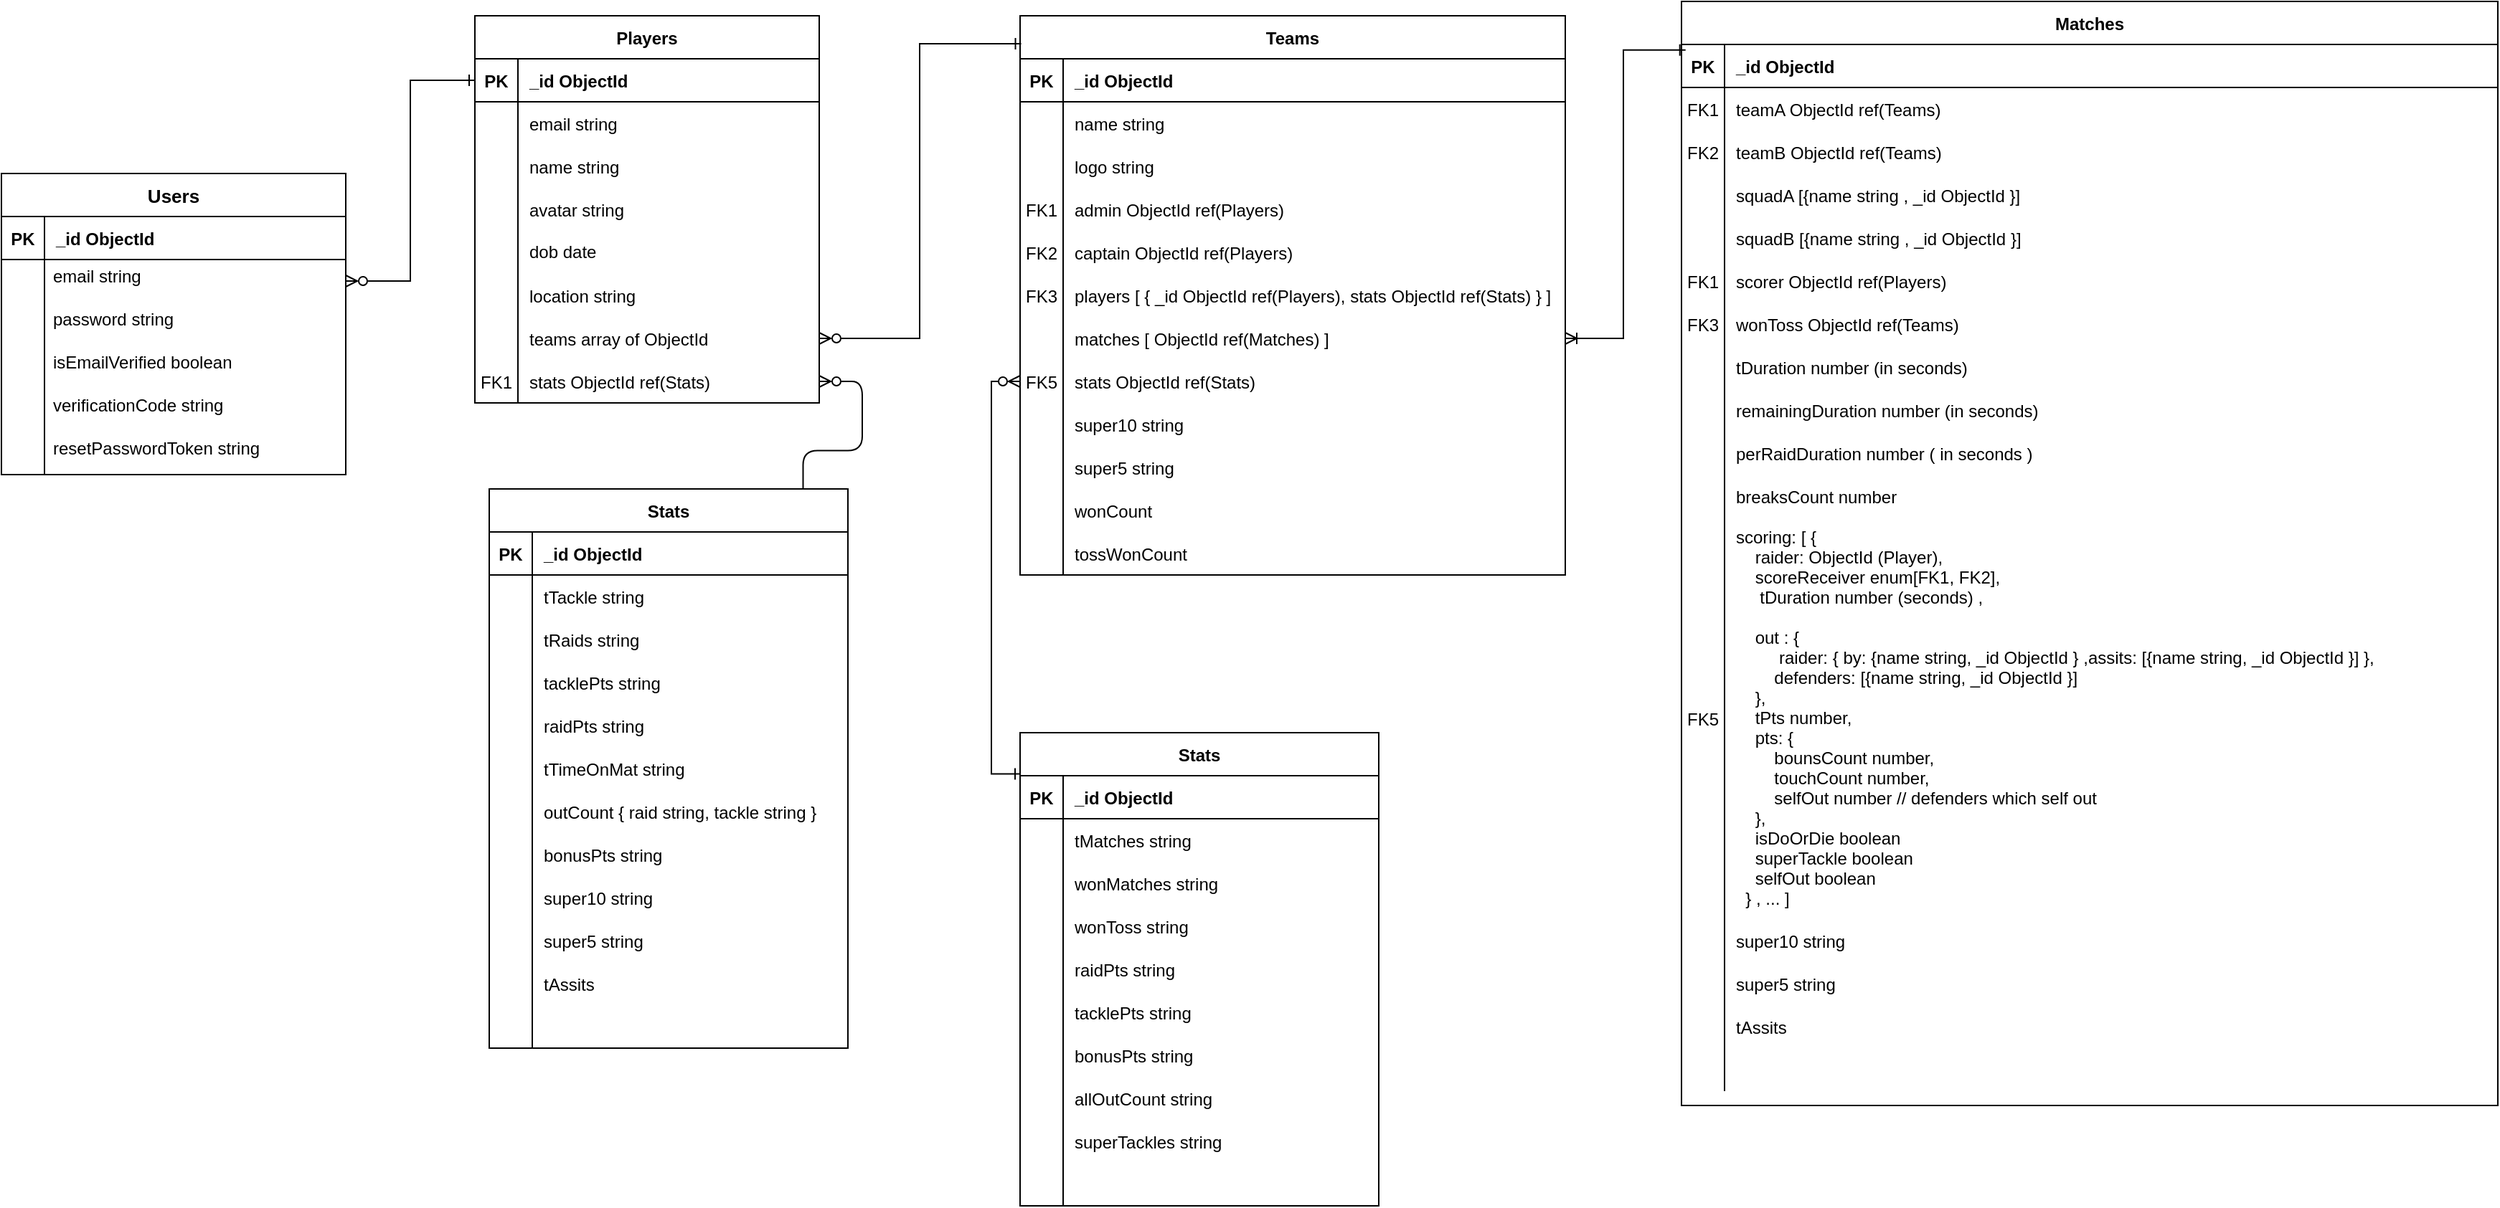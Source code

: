 <mxfile version="21.7.2" type="github">
  <diagram id="R2lEEEUBdFMjLlhIrx00" name="Page-1">
    <mxGraphModel dx="1120" dy="517" grid="1" gridSize="10" guides="1" tooltips="1" connect="1" arrows="1" fold="1" page="1" pageScale="1" pageWidth="850" pageHeight="1100" math="0" shadow="0" extFonts="Permanent Marker^https://fonts.googleapis.com/css?family=Permanent+Marker">
      <root>
        <mxCell id="0" />
        <mxCell id="1" parent="0" />
        <mxCell id="C-vyLk0tnHw3VtMMgP7b-12" value="" style="edgeStyle=entityRelationEdgeStyle;endArrow=ERone;startArrow=ERzeroToMany;endFill=0;startFill=0;exitX=1;exitY=0.5;exitDx=0;exitDy=0;entryX=0.995;entryY=0.055;entryDx=0;entryDy=0;entryPerimeter=0;" parent="1" source="OAC9fX4X6zB9evmu3BZK-107" target="C-vyLk0tnHw3VtMMgP7b-13" edge="1">
          <mxGeometry width="100" height="100" relative="1" as="geometry">
            <mxPoint x="400" y="180" as="sourcePoint" />
            <mxPoint x="460" y="205" as="targetPoint" />
          </mxGeometry>
        </mxCell>
        <mxCell id="C-vyLk0tnHw3VtMMgP7b-2" value="Players" style="shape=table;startSize=30;container=1;collapsible=1;childLayout=tableLayout;fixedRows=1;rowLines=0;fontStyle=1;align=center;resizeLast=1;" parent="1" vertex="1">
          <mxGeometry x="450" y="10" width="240" height="270" as="geometry">
            <mxRectangle x="450" y="120" width="80" height="30" as="alternateBounds" />
          </mxGeometry>
        </mxCell>
        <mxCell id="C-vyLk0tnHw3VtMMgP7b-3" value="" style="shape=partialRectangle;collapsible=0;dropTarget=0;pointerEvents=0;fillColor=none;points=[[0,0.5],[1,0.5]];portConstraint=eastwest;top=0;left=0;right=0;bottom=1;" parent="C-vyLk0tnHw3VtMMgP7b-2" vertex="1">
          <mxGeometry y="30" width="240" height="30" as="geometry" />
        </mxCell>
        <mxCell id="C-vyLk0tnHw3VtMMgP7b-4" value="PK" style="shape=partialRectangle;overflow=hidden;connectable=0;fillColor=none;top=0;left=0;bottom=0;right=0;fontStyle=1;" parent="C-vyLk0tnHw3VtMMgP7b-3" vertex="1">
          <mxGeometry width="30" height="30" as="geometry">
            <mxRectangle width="30" height="30" as="alternateBounds" />
          </mxGeometry>
        </mxCell>
        <mxCell id="C-vyLk0tnHw3VtMMgP7b-5" value="_id ObjectId" style="shape=partialRectangle;overflow=hidden;connectable=0;fillColor=none;top=0;left=0;bottom=0;right=0;align=left;spacingLeft=6;fontStyle=1;" parent="C-vyLk0tnHw3VtMMgP7b-3" vertex="1">
          <mxGeometry x="30" width="210" height="30" as="geometry">
            <mxRectangle width="210" height="30" as="alternateBounds" />
          </mxGeometry>
        </mxCell>
        <mxCell id="OAC9fX4X6zB9evmu3BZK-116" style="shape=partialRectangle;collapsible=0;dropTarget=0;pointerEvents=0;fillColor=none;points=[[0,0.5],[1,0.5]];portConstraint=eastwest;top=0;left=0;right=0;bottom=0;" parent="C-vyLk0tnHw3VtMMgP7b-2" vertex="1">
          <mxGeometry y="60" width="240" height="30" as="geometry" />
        </mxCell>
        <mxCell id="OAC9fX4X6zB9evmu3BZK-117" style="shape=partialRectangle;overflow=hidden;connectable=0;fillColor=none;top=0;left=0;bottom=0;right=0;" parent="OAC9fX4X6zB9evmu3BZK-116" vertex="1">
          <mxGeometry width="30" height="30" as="geometry">
            <mxRectangle width="30" height="30" as="alternateBounds" />
          </mxGeometry>
        </mxCell>
        <mxCell id="OAC9fX4X6zB9evmu3BZK-118" value="email string" style="shape=partialRectangle;overflow=hidden;connectable=0;fillColor=none;top=0;left=0;bottom=0;right=0;align=left;spacingLeft=6;" parent="OAC9fX4X6zB9evmu3BZK-116" vertex="1">
          <mxGeometry x="30" width="210" height="30" as="geometry">
            <mxRectangle width="210" height="30" as="alternateBounds" />
          </mxGeometry>
        </mxCell>
        <mxCell id="C-vyLk0tnHw3VtMMgP7b-6" value="" style="shape=partialRectangle;collapsible=0;dropTarget=0;pointerEvents=0;fillColor=none;points=[[0,0.5],[1,0.5]];portConstraint=eastwest;top=0;left=0;right=0;bottom=0;" parent="C-vyLk0tnHw3VtMMgP7b-2" vertex="1">
          <mxGeometry y="90" width="240" height="30" as="geometry" />
        </mxCell>
        <mxCell id="C-vyLk0tnHw3VtMMgP7b-7" value="" style="shape=partialRectangle;overflow=hidden;connectable=0;fillColor=none;top=0;left=0;bottom=0;right=0;" parent="C-vyLk0tnHw3VtMMgP7b-6" vertex="1">
          <mxGeometry width="30" height="30" as="geometry">
            <mxRectangle width="30" height="30" as="alternateBounds" />
          </mxGeometry>
        </mxCell>
        <mxCell id="C-vyLk0tnHw3VtMMgP7b-8" value="name string" style="shape=partialRectangle;overflow=hidden;connectable=0;fillColor=none;top=0;left=0;bottom=0;right=0;align=left;spacingLeft=6;" parent="C-vyLk0tnHw3VtMMgP7b-6" vertex="1">
          <mxGeometry x="30" width="210" height="30" as="geometry">
            <mxRectangle width="210" height="30" as="alternateBounds" />
          </mxGeometry>
        </mxCell>
        <mxCell id="C-vyLk0tnHw3VtMMgP7b-9" value="" style="shape=partialRectangle;collapsible=0;dropTarget=0;pointerEvents=0;fillColor=none;points=[[0,0.5],[1,0.5]];portConstraint=eastwest;top=0;left=0;right=0;bottom=0;" parent="C-vyLk0tnHw3VtMMgP7b-2" vertex="1">
          <mxGeometry y="120" width="240" height="30" as="geometry" />
        </mxCell>
        <mxCell id="C-vyLk0tnHw3VtMMgP7b-10" value="" style="shape=partialRectangle;overflow=hidden;connectable=0;fillColor=none;top=0;left=0;bottom=0;right=0;" parent="C-vyLk0tnHw3VtMMgP7b-9" vertex="1">
          <mxGeometry width="30" height="30" as="geometry">
            <mxRectangle width="30" height="30" as="alternateBounds" />
          </mxGeometry>
        </mxCell>
        <mxCell id="C-vyLk0tnHw3VtMMgP7b-11" value="avatar string" style="shape=partialRectangle;overflow=hidden;connectable=0;fillColor=none;top=0;left=0;bottom=0;right=0;align=left;spacingLeft=6;" parent="C-vyLk0tnHw3VtMMgP7b-9" vertex="1">
          <mxGeometry x="30" width="210" height="30" as="geometry">
            <mxRectangle width="210" height="30" as="alternateBounds" />
          </mxGeometry>
        </mxCell>
        <mxCell id="OAC9fX4X6zB9evmu3BZK-50" style="shape=partialRectangle;collapsible=0;dropTarget=0;pointerEvents=0;fillColor=none;points=[[0,0.5],[1,0.5]];portConstraint=eastwest;top=0;left=0;right=0;bottom=0;" parent="C-vyLk0tnHw3VtMMgP7b-2" vertex="1">
          <mxGeometry y="150" width="240" height="30" as="geometry" />
        </mxCell>
        <mxCell id="OAC9fX4X6zB9evmu3BZK-51" style="shape=partialRectangle;overflow=hidden;connectable=0;fillColor=none;top=0;left=0;bottom=0;right=0;" parent="OAC9fX4X6zB9evmu3BZK-50" vertex="1">
          <mxGeometry width="30" height="30" as="geometry">
            <mxRectangle width="30" height="30" as="alternateBounds" />
          </mxGeometry>
        </mxCell>
        <mxCell id="OAC9fX4X6zB9evmu3BZK-52" value="dob date" style="shape=partialRectangle;overflow=hidden;connectable=0;fillColor=none;top=0;left=0;bottom=0;right=0;align=left;spacingLeft=6;whiteSpace=wrap;strokeWidth=8;opacity=0;" parent="OAC9fX4X6zB9evmu3BZK-50" vertex="1">
          <mxGeometry x="30" width="210" height="30" as="geometry">
            <mxRectangle width="210" height="30" as="alternateBounds" />
          </mxGeometry>
        </mxCell>
        <mxCell id="OAC9fX4X6zB9evmu3BZK-47" style="shape=partialRectangle;collapsible=0;dropTarget=0;pointerEvents=0;fillColor=none;points=[[0,0.5],[1,0.5]];portConstraint=eastwest;top=0;left=0;right=0;bottom=0;" parent="C-vyLk0tnHw3VtMMgP7b-2" vertex="1">
          <mxGeometry y="180" width="240" height="30" as="geometry" />
        </mxCell>
        <mxCell id="OAC9fX4X6zB9evmu3BZK-48" style="shape=partialRectangle;overflow=hidden;connectable=0;fillColor=none;top=0;left=0;bottom=0;right=0;" parent="OAC9fX4X6zB9evmu3BZK-47" vertex="1">
          <mxGeometry width="30" height="30" as="geometry">
            <mxRectangle width="30" height="30" as="alternateBounds" />
          </mxGeometry>
        </mxCell>
        <mxCell id="OAC9fX4X6zB9evmu3BZK-49" value="location string" style="shape=partialRectangle;overflow=hidden;connectable=0;fillColor=none;top=0;left=0;bottom=0;right=0;align=left;spacingLeft=6;" parent="OAC9fX4X6zB9evmu3BZK-47" vertex="1">
          <mxGeometry x="30" width="210" height="30" as="geometry">
            <mxRectangle width="210" height="30" as="alternateBounds" />
          </mxGeometry>
        </mxCell>
        <mxCell id="OAC9fX4X6zB9evmu3BZK-44" style="shape=partialRectangle;collapsible=0;dropTarget=0;pointerEvents=0;fillColor=none;points=[[0,0.5],[1,0.5]];portConstraint=eastwest;top=0;left=0;right=0;bottom=0;" parent="C-vyLk0tnHw3VtMMgP7b-2" vertex="1">
          <mxGeometry y="210" width="240" height="30" as="geometry" />
        </mxCell>
        <mxCell id="OAC9fX4X6zB9evmu3BZK-45" style="shape=partialRectangle;overflow=hidden;connectable=0;fillColor=none;top=0;left=0;bottom=0;right=0;" parent="OAC9fX4X6zB9evmu3BZK-44" vertex="1">
          <mxGeometry width="30" height="30" as="geometry">
            <mxRectangle width="30" height="30" as="alternateBounds" />
          </mxGeometry>
        </mxCell>
        <mxCell id="OAC9fX4X6zB9evmu3BZK-46" value="teams array of ObjectId" style="shape=partialRectangle;overflow=hidden;connectable=0;fillColor=none;top=0;left=0;bottom=0;right=0;align=left;spacingLeft=6;" parent="OAC9fX4X6zB9evmu3BZK-44" vertex="1">
          <mxGeometry x="30" width="210" height="30" as="geometry">
            <mxRectangle width="210" height="30" as="alternateBounds" />
          </mxGeometry>
        </mxCell>
        <mxCell id="OAC9fX4X6zB9evmu3BZK-107" style="shape=partialRectangle;collapsible=0;dropTarget=0;pointerEvents=0;fillColor=none;points=[[0,0.5],[1,0.5]];portConstraint=eastwest;top=0;left=0;right=0;bottom=0;" parent="C-vyLk0tnHw3VtMMgP7b-2" vertex="1">
          <mxGeometry y="240" width="240" height="30" as="geometry" />
        </mxCell>
        <mxCell id="OAC9fX4X6zB9evmu3BZK-108" value="FK1" style="shape=partialRectangle;overflow=hidden;connectable=0;fillColor=none;top=0;left=0;bottom=0;right=0;" parent="OAC9fX4X6zB9evmu3BZK-107" vertex="1">
          <mxGeometry width="30" height="30" as="geometry">
            <mxRectangle width="30" height="30" as="alternateBounds" />
          </mxGeometry>
        </mxCell>
        <mxCell id="OAC9fX4X6zB9evmu3BZK-109" value="stats ObjectId ref(Stats)" style="shape=partialRectangle;overflow=hidden;connectable=0;fillColor=none;top=0;left=0;bottom=0;right=0;align=left;spacingLeft=6;" parent="OAC9fX4X6zB9evmu3BZK-107" vertex="1">
          <mxGeometry x="30" width="210" height="30" as="geometry">
            <mxRectangle width="210" height="30" as="alternateBounds" />
          </mxGeometry>
        </mxCell>
        <mxCell id="C-vyLk0tnHw3VtMMgP7b-13" value="Stats" style="shape=table;startSize=30;container=1;collapsible=1;childLayout=tableLayout;fixedRows=1;rowLines=0;fontStyle=1;align=center;resizeLast=1;" parent="1" vertex="1">
          <mxGeometry x="460" y="340" width="250" height="390" as="geometry" />
        </mxCell>
        <mxCell id="C-vyLk0tnHw3VtMMgP7b-14" value="" style="shape=partialRectangle;collapsible=0;dropTarget=0;pointerEvents=0;fillColor=none;points=[[0,0.5],[1,0.5]];portConstraint=eastwest;top=0;left=0;right=0;bottom=1;" parent="C-vyLk0tnHw3VtMMgP7b-13" vertex="1">
          <mxGeometry y="30" width="250" height="30" as="geometry" />
        </mxCell>
        <mxCell id="C-vyLk0tnHw3VtMMgP7b-15" value="PK" style="shape=partialRectangle;overflow=hidden;connectable=0;fillColor=none;top=0;left=0;bottom=0;right=0;fontStyle=1;" parent="C-vyLk0tnHw3VtMMgP7b-14" vertex="1">
          <mxGeometry width="30" height="30" as="geometry">
            <mxRectangle width="30" height="30" as="alternateBounds" />
          </mxGeometry>
        </mxCell>
        <mxCell id="C-vyLk0tnHw3VtMMgP7b-16" value="_id ObjectId" style="shape=partialRectangle;overflow=hidden;connectable=0;fillColor=none;top=0;left=0;bottom=0;right=0;align=left;spacingLeft=6;fontStyle=1;" parent="C-vyLk0tnHw3VtMMgP7b-14" vertex="1">
          <mxGeometry x="30" width="220" height="30" as="geometry">
            <mxRectangle width="220" height="30" as="alternateBounds" />
          </mxGeometry>
        </mxCell>
        <mxCell id="C-vyLk0tnHw3VtMMgP7b-17" value="" style="shape=partialRectangle;collapsible=0;dropTarget=0;pointerEvents=0;fillColor=none;points=[[0,0.5],[1,0.5]];portConstraint=eastwest;top=0;left=0;right=0;bottom=0;" parent="C-vyLk0tnHw3VtMMgP7b-13" vertex="1">
          <mxGeometry y="60" width="250" height="30" as="geometry" />
        </mxCell>
        <mxCell id="C-vyLk0tnHw3VtMMgP7b-18" value="" style="shape=partialRectangle;overflow=hidden;connectable=0;fillColor=none;top=0;left=0;bottom=0;right=0;" parent="C-vyLk0tnHw3VtMMgP7b-17" vertex="1">
          <mxGeometry width="30" height="30" as="geometry">
            <mxRectangle width="30" height="30" as="alternateBounds" />
          </mxGeometry>
        </mxCell>
        <mxCell id="C-vyLk0tnHw3VtMMgP7b-19" value="tTackle string" style="shape=partialRectangle;overflow=hidden;connectable=0;fillColor=none;top=0;left=0;bottom=0;right=0;align=left;spacingLeft=6;" parent="C-vyLk0tnHw3VtMMgP7b-17" vertex="1">
          <mxGeometry x="30" width="220" height="30" as="geometry">
            <mxRectangle width="220" height="30" as="alternateBounds" />
          </mxGeometry>
        </mxCell>
        <mxCell id="C-vyLk0tnHw3VtMMgP7b-20" value="" style="shape=partialRectangle;collapsible=0;dropTarget=0;pointerEvents=0;fillColor=none;points=[[0,0.5],[1,0.5]];portConstraint=eastwest;top=0;left=0;right=0;bottom=0;" parent="C-vyLk0tnHw3VtMMgP7b-13" vertex="1">
          <mxGeometry y="90" width="250" height="30" as="geometry" />
        </mxCell>
        <mxCell id="C-vyLk0tnHw3VtMMgP7b-21" value="" style="shape=partialRectangle;overflow=hidden;connectable=0;fillColor=none;top=0;left=0;bottom=0;right=0;" parent="C-vyLk0tnHw3VtMMgP7b-20" vertex="1">
          <mxGeometry width="30" height="30" as="geometry">
            <mxRectangle width="30" height="30" as="alternateBounds" />
          </mxGeometry>
        </mxCell>
        <mxCell id="C-vyLk0tnHw3VtMMgP7b-22" value="tRaids string" style="shape=partialRectangle;overflow=hidden;connectable=0;fillColor=none;top=0;left=0;bottom=0;right=0;align=left;spacingLeft=6;" parent="C-vyLk0tnHw3VtMMgP7b-20" vertex="1">
          <mxGeometry x="30" width="220" height="30" as="geometry">
            <mxRectangle width="220" height="30" as="alternateBounds" />
          </mxGeometry>
        </mxCell>
        <mxCell id="OAC9fX4X6zB9evmu3BZK-86" style="shape=partialRectangle;collapsible=0;dropTarget=0;pointerEvents=0;fillColor=none;points=[[0,0.5],[1,0.5]];portConstraint=eastwest;top=0;left=0;right=0;bottom=0;" parent="C-vyLk0tnHw3VtMMgP7b-13" vertex="1">
          <mxGeometry y="120" width="250" height="30" as="geometry" />
        </mxCell>
        <mxCell id="OAC9fX4X6zB9evmu3BZK-87" style="shape=partialRectangle;overflow=hidden;connectable=0;fillColor=none;top=0;left=0;bottom=0;right=0;" parent="OAC9fX4X6zB9evmu3BZK-86" vertex="1">
          <mxGeometry width="30" height="30" as="geometry">
            <mxRectangle width="30" height="30" as="alternateBounds" />
          </mxGeometry>
        </mxCell>
        <mxCell id="OAC9fX4X6zB9evmu3BZK-88" value="tacklePts string" style="shape=partialRectangle;overflow=hidden;connectable=0;fillColor=none;top=0;left=0;bottom=0;right=0;align=left;spacingLeft=6;" parent="OAC9fX4X6zB9evmu3BZK-86" vertex="1">
          <mxGeometry x="30" width="220" height="30" as="geometry">
            <mxRectangle width="220" height="30" as="alternateBounds" />
          </mxGeometry>
        </mxCell>
        <mxCell id="OAC9fX4X6zB9evmu3BZK-104" style="shape=partialRectangle;collapsible=0;dropTarget=0;pointerEvents=0;fillColor=none;points=[[0,0.5],[1,0.5]];portConstraint=eastwest;top=0;left=0;right=0;bottom=0;" parent="C-vyLk0tnHw3VtMMgP7b-13" vertex="1">
          <mxGeometry y="150" width="250" height="30" as="geometry" />
        </mxCell>
        <mxCell id="OAC9fX4X6zB9evmu3BZK-105" style="shape=partialRectangle;overflow=hidden;connectable=0;fillColor=none;top=0;left=0;bottom=0;right=0;" parent="OAC9fX4X6zB9evmu3BZK-104" vertex="1">
          <mxGeometry width="30" height="30" as="geometry">
            <mxRectangle width="30" height="30" as="alternateBounds" />
          </mxGeometry>
        </mxCell>
        <mxCell id="OAC9fX4X6zB9evmu3BZK-106" value="raidPts string" style="shape=partialRectangle;overflow=hidden;connectable=0;fillColor=none;top=0;left=0;bottom=0;right=0;align=left;spacingLeft=6;" parent="OAC9fX4X6zB9evmu3BZK-104" vertex="1">
          <mxGeometry x="30" width="220" height="30" as="geometry">
            <mxRectangle width="220" height="30" as="alternateBounds" />
          </mxGeometry>
        </mxCell>
        <mxCell id="OAC9fX4X6zB9evmu3BZK-83" style="shape=partialRectangle;collapsible=0;dropTarget=0;pointerEvents=0;fillColor=none;points=[[0,0.5],[1,0.5]];portConstraint=eastwest;top=0;left=0;right=0;bottom=0;" parent="C-vyLk0tnHw3VtMMgP7b-13" vertex="1">
          <mxGeometry y="180" width="250" height="30" as="geometry" />
        </mxCell>
        <mxCell id="OAC9fX4X6zB9evmu3BZK-84" style="shape=partialRectangle;overflow=hidden;connectable=0;fillColor=none;top=0;left=0;bottom=0;right=0;" parent="OAC9fX4X6zB9evmu3BZK-83" vertex="1">
          <mxGeometry width="30" height="30" as="geometry">
            <mxRectangle width="30" height="30" as="alternateBounds" />
          </mxGeometry>
        </mxCell>
        <mxCell id="OAC9fX4X6zB9evmu3BZK-85" value="tTimeOnMat string" style="shape=partialRectangle;overflow=hidden;connectable=0;fillColor=none;top=0;left=0;bottom=0;right=0;align=left;spacingLeft=6;" parent="OAC9fX4X6zB9evmu3BZK-83" vertex="1">
          <mxGeometry x="30" width="220" height="30" as="geometry">
            <mxRectangle width="220" height="30" as="alternateBounds" />
          </mxGeometry>
        </mxCell>
        <mxCell id="OAC9fX4X6zB9evmu3BZK-80" style="shape=partialRectangle;collapsible=0;dropTarget=0;pointerEvents=0;fillColor=none;points=[[0,0.5],[1,0.5]];portConstraint=eastwest;top=0;left=0;right=0;bottom=0;" parent="C-vyLk0tnHw3VtMMgP7b-13" vertex="1">
          <mxGeometry y="210" width="250" height="30" as="geometry" />
        </mxCell>
        <mxCell id="OAC9fX4X6zB9evmu3BZK-81" style="shape=partialRectangle;overflow=hidden;connectable=0;fillColor=none;top=0;left=0;bottom=0;right=0;" parent="OAC9fX4X6zB9evmu3BZK-80" vertex="1">
          <mxGeometry width="30" height="30" as="geometry">
            <mxRectangle width="30" height="30" as="alternateBounds" />
          </mxGeometry>
        </mxCell>
        <mxCell id="OAC9fX4X6zB9evmu3BZK-82" value="outCount { raid string, tackle string }" style="shape=partialRectangle;overflow=hidden;connectable=0;fillColor=none;top=0;left=0;bottom=0;right=0;align=left;spacingLeft=6;" parent="OAC9fX4X6zB9evmu3BZK-80" vertex="1">
          <mxGeometry x="30" width="220" height="30" as="geometry">
            <mxRectangle width="220" height="30" as="alternateBounds" />
          </mxGeometry>
        </mxCell>
        <mxCell id="OAC9fX4X6zB9evmu3BZK-74" style="shape=partialRectangle;collapsible=0;dropTarget=0;pointerEvents=0;fillColor=none;points=[[0,0.5],[1,0.5]];portConstraint=eastwest;top=0;left=0;right=0;bottom=0;" parent="C-vyLk0tnHw3VtMMgP7b-13" vertex="1">
          <mxGeometry y="240" width="250" height="30" as="geometry" />
        </mxCell>
        <mxCell id="OAC9fX4X6zB9evmu3BZK-75" style="shape=partialRectangle;overflow=hidden;connectable=0;fillColor=none;top=0;left=0;bottom=0;right=0;" parent="OAC9fX4X6zB9evmu3BZK-74" vertex="1">
          <mxGeometry width="30" height="30" as="geometry">
            <mxRectangle width="30" height="30" as="alternateBounds" />
          </mxGeometry>
        </mxCell>
        <mxCell id="OAC9fX4X6zB9evmu3BZK-76" value="bonusPts string" style="shape=partialRectangle;overflow=hidden;connectable=0;fillColor=none;top=0;left=0;bottom=0;right=0;align=left;spacingLeft=6;" parent="OAC9fX4X6zB9evmu3BZK-74" vertex="1">
          <mxGeometry x="30" width="220" height="30" as="geometry">
            <mxRectangle width="220" height="30" as="alternateBounds" />
          </mxGeometry>
        </mxCell>
        <mxCell id="OAC9fX4X6zB9evmu3BZK-89" style="shape=partialRectangle;collapsible=0;dropTarget=0;pointerEvents=0;fillColor=none;points=[[0,0.5],[1,0.5]];portConstraint=eastwest;top=0;left=0;right=0;bottom=0;" parent="C-vyLk0tnHw3VtMMgP7b-13" vertex="1">
          <mxGeometry y="270" width="250" height="30" as="geometry" />
        </mxCell>
        <mxCell id="OAC9fX4X6zB9evmu3BZK-90" style="shape=partialRectangle;overflow=hidden;connectable=0;fillColor=none;top=0;left=0;bottom=0;right=0;" parent="OAC9fX4X6zB9evmu3BZK-89" vertex="1">
          <mxGeometry width="30" height="30" as="geometry">
            <mxRectangle width="30" height="30" as="alternateBounds" />
          </mxGeometry>
        </mxCell>
        <mxCell id="OAC9fX4X6zB9evmu3BZK-91" value="super10 string" style="shape=partialRectangle;overflow=hidden;connectable=0;fillColor=none;top=0;left=0;bottom=0;right=0;align=left;spacingLeft=6;" parent="OAC9fX4X6zB9evmu3BZK-89" vertex="1">
          <mxGeometry x="30" width="220" height="30" as="geometry">
            <mxRectangle width="220" height="30" as="alternateBounds" />
          </mxGeometry>
        </mxCell>
        <mxCell id="OAC9fX4X6zB9evmu3BZK-95" style="shape=partialRectangle;collapsible=0;dropTarget=0;pointerEvents=0;fillColor=none;points=[[0,0.5],[1,0.5]];portConstraint=eastwest;top=0;left=0;right=0;bottom=0;" parent="C-vyLk0tnHw3VtMMgP7b-13" vertex="1">
          <mxGeometry y="300" width="250" height="30" as="geometry" />
        </mxCell>
        <mxCell id="OAC9fX4X6zB9evmu3BZK-96" style="shape=partialRectangle;overflow=hidden;connectable=0;fillColor=none;top=0;left=0;bottom=0;right=0;" parent="OAC9fX4X6zB9evmu3BZK-95" vertex="1">
          <mxGeometry width="30" height="30" as="geometry">
            <mxRectangle width="30" height="30" as="alternateBounds" />
          </mxGeometry>
        </mxCell>
        <mxCell id="OAC9fX4X6zB9evmu3BZK-97" value="super5 string" style="shape=partialRectangle;overflow=hidden;connectable=0;fillColor=none;top=0;left=0;bottom=0;right=0;align=left;spacingLeft=6;" parent="OAC9fX4X6zB9evmu3BZK-95" vertex="1">
          <mxGeometry x="30" width="220" height="30" as="geometry">
            <mxRectangle width="220" height="30" as="alternateBounds" />
          </mxGeometry>
        </mxCell>
        <mxCell id="OAC9fX4X6zB9evmu3BZK-98" style="shape=partialRectangle;collapsible=0;dropTarget=0;pointerEvents=0;fillColor=none;points=[[0,0.5],[1,0.5]];portConstraint=eastwest;top=0;left=0;right=0;bottom=0;" parent="C-vyLk0tnHw3VtMMgP7b-13" vertex="1">
          <mxGeometry y="330" width="250" height="30" as="geometry" />
        </mxCell>
        <mxCell id="OAC9fX4X6zB9evmu3BZK-99" style="shape=partialRectangle;overflow=hidden;connectable=0;fillColor=none;top=0;left=0;bottom=0;right=0;" parent="OAC9fX4X6zB9evmu3BZK-98" vertex="1">
          <mxGeometry width="30" height="30" as="geometry">
            <mxRectangle width="30" height="30" as="alternateBounds" />
          </mxGeometry>
        </mxCell>
        <mxCell id="OAC9fX4X6zB9evmu3BZK-100" value="tAssits" style="shape=partialRectangle;overflow=hidden;connectable=0;fillColor=none;top=0;left=0;bottom=0;right=0;align=left;spacingLeft=6;" parent="OAC9fX4X6zB9evmu3BZK-98" vertex="1">
          <mxGeometry x="30" width="220" height="30" as="geometry">
            <mxRectangle width="220" height="30" as="alternateBounds" />
          </mxGeometry>
        </mxCell>
        <mxCell id="OAC9fX4X6zB9evmu3BZK-101" style="shape=partialRectangle;collapsible=0;dropTarget=0;pointerEvents=0;fillColor=none;points=[[0,0.5],[1,0.5]];portConstraint=eastwest;top=0;left=0;right=0;bottom=0;" parent="C-vyLk0tnHw3VtMMgP7b-13" vertex="1">
          <mxGeometry y="360" width="250" height="30" as="geometry" />
        </mxCell>
        <mxCell id="OAC9fX4X6zB9evmu3BZK-102" style="shape=partialRectangle;overflow=hidden;connectable=0;fillColor=none;top=0;left=0;bottom=0;right=0;" parent="OAC9fX4X6zB9evmu3BZK-101" vertex="1">
          <mxGeometry width="30" height="30" as="geometry">
            <mxRectangle width="30" height="30" as="alternateBounds" />
          </mxGeometry>
        </mxCell>
        <mxCell id="OAC9fX4X6zB9evmu3BZK-103" style="shape=partialRectangle;overflow=hidden;connectable=0;fillColor=none;top=0;left=0;bottom=0;right=0;align=left;spacingLeft=6;" parent="OAC9fX4X6zB9evmu3BZK-101" vertex="1">
          <mxGeometry x="30" width="220" height="30" as="geometry">
            <mxRectangle width="220" height="30" as="alternateBounds" />
          </mxGeometry>
        </mxCell>
        <mxCell id="C-vyLk0tnHw3VtMMgP7b-23" value="Users" style="shape=table;startSize=30;container=1;collapsible=1;childLayout=tableLayout;fixedRows=1;rowLines=0;fontStyle=1;align=center;resizeLast=1;strokeWidth=1;rounded=0;shadow=0;fontSize=13;" parent="1" vertex="1">
          <mxGeometry x="120" y="120" width="240" height="210" as="geometry" />
        </mxCell>
        <mxCell id="C-vyLk0tnHw3VtMMgP7b-24" value="" style="shape=partialRectangle;collapsible=0;dropTarget=0;pointerEvents=0;fillColor=none;points=[[0,0.5],[1,0.5]];portConstraint=eastwest;top=0;left=0;right=0;bottom=1;" parent="C-vyLk0tnHw3VtMMgP7b-23" vertex="1">
          <mxGeometry y="30" width="240" height="30" as="geometry" />
        </mxCell>
        <mxCell id="C-vyLk0tnHw3VtMMgP7b-25" value="PK" style="shape=partialRectangle;overflow=hidden;connectable=0;fillColor=none;top=0;left=0;bottom=0;right=0;fontStyle=1;" parent="C-vyLk0tnHw3VtMMgP7b-24" vertex="1">
          <mxGeometry width="30" height="30" as="geometry">
            <mxRectangle width="30" height="30" as="alternateBounds" />
          </mxGeometry>
        </mxCell>
        <mxCell id="C-vyLk0tnHw3VtMMgP7b-26" value="_id ObjectId" style="shape=partialRectangle;overflow=hidden;connectable=0;fillColor=none;top=0;left=0;bottom=0;right=0;align=left;spacingLeft=6;fontStyle=1;" parent="C-vyLk0tnHw3VtMMgP7b-24" vertex="1">
          <mxGeometry x="30" width="210" height="30" as="geometry">
            <mxRectangle width="210" height="30" as="alternateBounds" />
          </mxGeometry>
        </mxCell>
        <mxCell id="C-vyLk0tnHw3VtMMgP7b-27" value="" style="shape=partialRectangle;collapsible=0;dropTarget=0;pointerEvents=0;fillColor=none;points=[[0,0.5],[1,0.5]];portConstraint=eastwest;top=0;left=0;right=0;bottom=0;" parent="C-vyLk0tnHw3VtMMgP7b-23" vertex="1">
          <mxGeometry y="60" width="240" height="30" as="geometry" />
        </mxCell>
        <mxCell id="C-vyLk0tnHw3VtMMgP7b-28" value="" style="shape=partialRectangle;overflow=hidden;connectable=0;fillColor=none;top=0;left=0;bottom=0;right=0;" parent="C-vyLk0tnHw3VtMMgP7b-27" vertex="1">
          <mxGeometry width="30" height="30" as="geometry">
            <mxRectangle width="30" height="30" as="alternateBounds" />
          </mxGeometry>
        </mxCell>
        <mxCell id="C-vyLk0tnHw3VtMMgP7b-29" value="email string&#xa;" style="shape=partialRectangle;overflow=hidden;connectable=0;fillColor=none;top=0;left=0;bottom=0;right=0;align=left;spacingLeft=6;verticalAlign=top;spacingTop=0;spacing=0;spacingBottom=0;strokeWidth=4;shadow=1;" parent="C-vyLk0tnHw3VtMMgP7b-27" vertex="1">
          <mxGeometry x="30" width="210" height="30" as="geometry">
            <mxRectangle width="210" height="30" as="alternateBounds" />
          </mxGeometry>
        </mxCell>
        <mxCell id="OAC9fX4X6zB9evmu3BZK-65" style="shape=partialRectangle;collapsible=0;dropTarget=0;pointerEvents=0;fillColor=none;points=[[0,0.5],[1,0.5]];portConstraint=eastwest;top=0;left=0;right=0;bottom=0;" parent="C-vyLk0tnHw3VtMMgP7b-23" vertex="1">
          <mxGeometry y="90" width="240" height="30" as="geometry" />
        </mxCell>
        <mxCell id="OAC9fX4X6zB9evmu3BZK-66" style="shape=partialRectangle;overflow=hidden;connectable=0;fillColor=none;top=0;left=0;bottom=0;right=0;" parent="OAC9fX4X6zB9evmu3BZK-65" vertex="1">
          <mxGeometry width="30" height="30" as="geometry">
            <mxRectangle width="30" height="30" as="alternateBounds" />
          </mxGeometry>
        </mxCell>
        <mxCell id="OAC9fX4X6zB9evmu3BZK-67" value="password string&#xa;" style="shape=partialRectangle;overflow=hidden;connectable=0;fillColor=none;top=0;left=0;bottom=0;right=0;align=left;spacingLeft=6;verticalAlign=top;spacingTop=0;spacing=0;spacingBottom=0;strokeWidth=4;shadow=1;" parent="OAC9fX4X6zB9evmu3BZK-65" vertex="1">
          <mxGeometry x="30" width="210" height="30" as="geometry">
            <mxRectangle width="210" height="30" as="alternateBounds" />
          </mxGeometry>
        </mxCell>
        <mxCell id="OAC9fX4X6zB9evmu3BZK-62" style="shape=partialRectangle;collapsible=0;dropTarget=0;pointerEvents=0;fillColor=none;points=[[0,0.5],[1,0.5]];portConstraint=eastwest;top=0;left=0;right=0;bottom=0;" parent="C-vyLk0tnHw3VtMMgP7b-23" vertex="1">
          <mxGeometry y="120" width="240" height="30" as="geometry" />
        </mxCell>
        <mxCell id="OAC9fX4X6zB9evmu3BZK-63" style="shape=partialRectangle;overflow=hidden;connectable=0;fillColor=none;top=0;left=0;bottom=0;right=0;" parent="OAC9fX4X6zB9evmu3BZK-62" vertex="1">
          <mxGeometry width="30" height="30" as="geometry">
            <mxRectangle width="30" height="30" as="alternateBounds" />
          </mxGeometry>
        </mxCell>
        <mxCell id="OAC9fX4X6zB9evmu3BZK-64" value="isEmailVerified boolean&#xa;" style="shape=partialRectangle;overflow=hidden;connectable=0;fillColor=none;top=0;left=0;bottom=0;right=0;align=left;spacingLeft=6;verticalAlign=top;spacingTop=0;spacing=0;spacingBottom=0;strokeWidth=4;shadow=1;" parent="OAC9fX4X6zB9evmu3BZK-62" vertex="1">
          <mxGeometry x="30" width="210" height="30" as="geometry">
            <mxRectangle width="210" height="30" as="alternateBounds" />
          </mxGeometry>
        </mxCell>
        <mxCell id="OAC9fX4X6zB9evmu3BZK-59" style="shape=partialRectangle;collapsible=0;dropTarget=0;pointerEvents=0;fillColor=none;points=[[0,0.5],[1,0.5]];portConstraint=eastwest;top=0;left=0;right=0;bottom=0;" parent="C-vyLk0tnHw3VtMMgP7b-23" vertex="1">
          <mxGeometry y="150" width="240" height="30" as="geometry" />
        </mxCell>
        <mxCell id="OAC9fX4X6zB9evmu3BZK-60" style="shape=partialRectangle;overflow=hidden;connectable=0;fillColor=none;top=0;left=0;bottom=0;right=0;" parent="OAC9fX4X6zB9evmu3BZK-59" vertex="1">
          <mxGeometry width="30" height="30" as="geometry">
            <mxRectangle width="30" height="30" as="alternateBounds" />
          </mxGeometry>
        </mxCell>
        <mxCell id="OAC9fX4X6zB9evmu3BZK-61" value="verificationCode string&#xa;" style="shape=partialRectangle;overflow=hidden;connectable=0;fillColor=none;top=0;left=0;bottom=0;right=0;align=left;spacingLeft=6;verticalAlign=top;spacingTop=0;spacing=0;spacingBottom=0;strokeWidth=4;shadow=1;" parent="OAC9fX4X6zB9evmu3BZK-59" vertex="1">
          <mxGeometry x="30" width="210" height="30" as="geometry">
            <mxRectangle width="210" height="30" as="alternateBounds" />
          </mxGeometry>
        </mxCell>
        <mxCell id="OAC9fX4X6zB9evmu3BZK-71" style="shape=partialRectangle;collapsible=0;dropTarget=0;pointerEvents=0;fillColor=none;points=[[0,0.5],[1,0.5]];portConstraint=eastwest;top=0;left=0;right=0;bottom=0;" parent="C-vyLk0tnHw3VtMMgP7b-23" vertex="1">
          <mxGeometry y="180" width="240" height="30" as="geometry" />
        </mxCell>
        <mxCell id="OAC9fX4X6zB9evmu3BZK-72" style="shape=partialRectangle;overflow=hidden;connectable=0;fillColor=none;top=0;left=0;bottom=0;right=0;" parent="OAC9fX4X6zB9evmu3BZK-71" vertex="1">
          <mxGeometry width="30" height="30" as="geometry">
            <mxRectangle width="30" height="30" as="alternateBounds" />
          </mxGeometry>
        </mxCell>
        <mxCell id="OAC9fX4X6zB9evmu3BZK-73" value="resetPasswordToken string&#xa;" style="shape=partialRectangle;overflow=hidden;connectable=0;fillColor=none;top=0;left=0;bottom=0;right=0;align=left;spacingLeft=6;verticalAlign=top;spacingTop=0;spacing=0;spacingBottom=0;strokeWidth=4;shadow=1;" parent="OAC9fX4X6zB9evmu3BZK-71" vertex="1">
          <mxGeometry x="30" width="210" height="30" as="geometry">
            <mxRectangle width="210" height="30" as="alternateBounds" />
          </mxGeometry>
        </mxCell>
        <mxCell id="OAC9fX4X6zB9evmu3BZK-58" style="edgeStyle=orthogonalEdgeStyle;rounded=0;orthogonalLoop=1;jettySize=auto;html=1;entryX=0;entryY=0.5;entryDx=0;entryDy=0;startArrow=ERzeroToMany;startFill=0;endArrow=ERone;endFill=0;" parent="1" source="C-vyLk0tnHw3VtMMgP7b-27" target="C-vyLk0tnHw3VtMMgP7b-3" edge="1">
          <mxGeometry relative="1" as="geometry" />
        </mxCell>
        <mxCell id="OAC9fX4X6zB9evmu3BZK-119" value="Teams" style="shape=table;startSize=30;container=1;collapsible=1;childLayout=tableLayout;fixedRows=1;rowLines=0;fontStyle=1;align=center;resizeLast=1;" parent="1" vertex="1">
          <mxGeometry x="830" y="10" width="380" height="390" as="geometry" />
        </mxCell>
        <mxCell id="OAC9fX4X6zB9evmu3BZK-120" value="" style="shape=partialRectangle;collapsible=0;dropTarget=0;pointerEvents=0;fillColor=none;points=[[0,0.5],[1,0.5]];portConstraint=eastwest;top=0;left=0;right=0;bottom=1;" parent="OAC9fX4X6zB9evmu3BZK-119" vertex="1">
          <mxGeometry y="30" width="380" height="30" as="geometry" />
        </mxCell>
        <mxCell id="OAC9fX4X6zB9evmu3BZK-121" value="PK" style="shape=partialRectangle;overflow=hidden;connectable=0;fillColor=none;top=0;left=0;bottom=0;right=0;fontStyle=1;" parent="OAC9fX4X6zB9evmu3BZK-120" vertex="1">
          <mxGeometry width="30" height="30" as="geometry">
            <mxRectangle width="30" height="30" as="alternateBounds" />
          </mxGeometry>
        </mxCell>
        <mxCell id="OAC9fX4X6zB9evmu3BZK-122" value="_id ObjectId" style="shape=partialRectangle;overflow=hidden;connectable=0;fillColor=none;top=0;left=0;bottom=0;right=0;align=left;spacingLeft=6;fontStyle=1;" parent="OAC9fX4X6zB9evmu3BZK-120" vertex="1">
          <mxGeometry x="30" width="350" height="30" as="geometry">
            <mxRectangle width="350" height="30" as="alternateBounds" />
          </mxGeometry>
        </mxCell>
        <mxCell id="OAC9fX4X6zB9evmu3BZK-123" value="" style="shape=partialRectangle;collapsible=0;dropTarget=0;pointerEvents=0;fillColor=none;points=[[0,0.5],[1,0.5]];portConstraint=eastwest;top=0;left=0;right=0;bottom=0;" parent="OAC9fX4X6zB9evmu3BZK-119" vertex="1">
          <mxGeometry y="60" width="380" height="30" as="geometry" />
        </mxCell>
        <mxCell id="OAC9fX4X6zB9evmu3BZK-124" value="" style="shape=partialRectangle;overflow=hidden;connectable=0;fillColor=none;top=0;left=0;bottom=0;right=0;" parent="OAC9fX4X6zB9evmu3BZK-123" vertex="1">
          <mxGeometry width="30" height="30" as="geometry">
            <mxRectangle width="30" height="30" as="alternateBounds" />
          </mxGeometry>
        </mxCell>
        <mxCell id="OAC9fX4X6zB9evmu3BZK-125" value="name string" style="shape=partialRectangle;overflow=hidden;connectable=0;fillColor=none;top=0;left=0;bottom=0;right=0;align=left;spacingLeft=6;" parent="OAC9fX4X6zB9evmu3BZK-123" vertex="1">
          <mxGeometry x="30" width="350" height="30" as="geometry">
            <mxRectangle width="350" height="30" as="alternateBounds" />
          </mxGeometry>
        </mxCell>
        <mxCell id="OAC9fX4X6zB9evmu3BZK-126" value="" style="shape=partialRectangle;collapsible=0;dropTarget=0;pointerEvents=0;fillColor=none;points=[[0,0.5],[1,0.5]];portConstraint=eastwest;top=0;left=0;right=0;bottom=0;" parent="OAC9fX4X6zB9evmu3BZK-119" vertex="1">
          <mxGeometry y="90" width="380" height="30" as="geometry" />
        </mxCell>
        <mxCell id="OAC9fX4X6zB9evmu3BZK-127" value="" style="shape=partialRectangle;overflow=hidden;connectable=0;fillColor=none;top=0;left=0;bottom=0;right=0;" parent="OAC9fX4X6zB9evmu3BZK-126" vertex="1">
          <mxGeometry width="30" height="30" as="geometry">
            <mxRectangle width="30" height="30" as="alternateBounds" />
          </mxGeometry>
        </mxCell>
        <mxCell id="OAC9fX4X6zB9evmu3BZK-128" value="logo string" style="shape=partialRectangle;overflow=hidden;connectable=0;fillColor=none;top=0;left=0;bottom=0;right=0;align=left;spacingLeft=6;" parent="OAC9fX4X6zB9evmu3BZK-126" vertex="1">
          <mxGeometry x="30" width="350" height="30" as="geometry">
            <mxRectangle width="350" height="30" as="alternateBounds" />
          </mxGeometry>
        </mxCell>
        <mxCell id="OAC9fX4X6zB9evmu3BZK-129" style="shape=partialRectangle;collapsible=0;dropTarget=0;pointerEvents=0;fillColor=none;points=[[0,0.5],[1,0.5]];portConstraint=eastwest;top=0;left=0;right=0;bottom=0;" parent="OAC9fX4X6zB9evmu3BZK-119" vertex="1">
          <mxGeometry y="120" width="380" height="30" as="geometry" />
        </mxCell>
        <mxCell id="OAC9fX4X6zB9evmu3BZK-130" value="FK1" style="shape=partialRectangle;overflow=hidden;connectable=0;fillColor=none;top=0;left=0;bottom=0;right=0;" parent="OAC9fX4X6zB9evmu3BZK-129" vertex="1">
          <mxGeometry width="30" height="30" as="geometry">
            <mxRectangle width="30" height="30" as="alternateBounds" />
          </mxGeometry>
        </mxCell>
        <mxCell id="OAC9fX4X6zB9evmu3BZK-131" value="admin ObjectId ref(Players)" style="shape=partialRectangle;overflow=hidden;connectable=0;fillColor=none;top=0;left=0;bottom=0;right=0;align=left;spacingLeft=6;" parent="OAC9fX4X6zB9evmu3BZK-129" vertex="1">
          <mxGeometry x="30" width="350" height="30" as="geometry">
            <mxRectangle width="350" height="30" as="alternateBounds" />
          </mxGeometry>
        </mxCell>
        <mxCell id="OAC9fX4X6zB9evmu3BZK-132" style="shape=partialRectangle;collapsible=0;dropTarget=0;pointerEvents=0;fillColor=none;points=[[0,0.5],[1,0.5]];portConstraint=eastwest;top=0;left=0;right=0;bottom=0;" parent="OAC9fX4X6zB9evmu3BZK-119" vertex="1">
          <mxGeometry y="150" width="380" height="30" as="geometry" />
        </mxCell>
        <mxCell id="OAC9fX4X6zB9evmu3BZK-133" value="FK2" style="shape=partialRectangle;overflow=hidden;connectable=0;fillColor=none;top=0;left=0;bottom=0;right=0;" parent="OAC9fX4X6zB9evmu3BZK-132" vertex="1">
          <mxGeometry width="30" height="30" as="geometry">
            <mxRectangle width="30" height="30" as="alternateBounds" />
          </mxGeometry>
        </mxCell>
        <mxCell id="OAC9fX4X6zB9evmu3BZK-134" value="captain ObjectId ref(Players)" style="shape=partialRectangle;overflow=hidden;connectable=0;fillColor=none;top=0;left=0;bottom=0;right=0;align=left;spacingLeft=6;" parent="OAC9fX4X6zB9evmu3BZK-132" vertex="1">
          <mxGeometry x="30" width="350" height="30" as="geometry">
            <mxRectangle width="350" height="30" as="alternateBounds" />
          </mxGeometry>
        </mxCell>
        <mxCell id="OAC9fX4X6zB9evmu3BZK-135" style="shape=partialRectangle;collapsible=0;dropTarget=0;pointerEvents=0;fillColor=none;points=[[0,0.5],[1,0.5]];portConstraint=eastwest;top=0;left=0;right=0;bottom=0;" parent="OAC9fX4X6zB9evmu3BZK-119" vertex="1">
          <mxGeometry y="180" width="380" height="30" as="geometry" />
        </mxCell>
        <mxCell id="OAC9fX4X6zB9evmu3BZK-136" value="FK3" style="shape=partialRectangle;overflow=hidden;connectable=0;fillColor=none;top=0;left=0;bottom=0;right=0;" parent="OAC9fX4X6zB9evmu3BZK-135" vertex="1">
          <mxGeometry width="30" height="30" as="geometry">
            <mxRectangle width="30" height="30" as="alternateBounds" />
          </mxGeometry>
        </mxCell>
        <mxCell id="OAC9fX4X6zB9evmu3BZK-137" value="players [ { _id ObjectId ref(Players), stats ObjectId ref(Stats) } ]" style="shape=partialRectangle;overflow=hidden;connectable=0;fillColor=none;top=0;left=0;bottom=0;right=0;align=left;spacingLeft=6;" parent="OAC9fX4X6zB9evmu3BZK-135" vertex="1">
          <mxGeometry x="30" width="350" height="30" as="geometry">
            <mxRectangle width="350" height="30" as="alternateBounds" />
          </mxGeometry>
        </mxCell>
        <mxCell id="OAC9fX4X6zB9evmu3BZK-138" style="shape=partialRectangle;collapsible=0;dropTarget=0;pointerEvents=0;fillColor=none;points=[[0,0.5],[1,0.5]];portConstraint=eastwest;top=0;left=0;right=0;bottom=0;" parent="OAC9fX4X6zB9evmu3BZK-119" vertex="1">
          <mxGeometry y="210" width="380" height="30" as="geometry" />
        </mxCell>
        <mxCell id="OAC9fX4X6zB9evmu3BZK-139" style="shape=partialRectangle;overflow=hidden;connectable=0;fillColor=none;top=0;left=0;bottom=0;right=0;" parent="OAC9fX4X6zB9evmu3BZK-138" vertex="1">
          <mxGeometry width="30" height="30" as="geometry">
            <mxRectangle width="30" height="30" as="alternateBounds" />
          </mxGeometry>
        </mxCell>
        <mxCell id="OAC9fX4X6zB9evmu3BZK-140" value="matches [ ObjectId ref(Matches) ]" style="shape=partialRectangle;overflow=hidden;connectable=0;fillColor=none;top=0;left=0;bottom=0;right=0;align=left;spacingLeft=6;" parent="OAC9fX4X6zB9evmu3BZK-138" vertex="1">
          <mxGeometry x="30" width="350" height="30" as="geometry">
            <mxRectangle width="350" height="30" as="alternateBounds" />
          </mxGeometry>
        </mxCell>
        <mxCell id="OAC9fX4X6zB9evmu3BZK-141" style="shape=partialRectangle;collapsible=0;dropTarget=0;pointerEvents=0;fillColor=none;points=[[0,0.5],[1,0.5]];portConstraint=eastwest;top=0;left=0;right=0;bottom=0;" parent="OAC9fX4X6zB9evmu3BZK-119" vertex="1">
          <mxGeometry y="240" width="380" height="30" as="geometry" />
        </mxCell>
        <mxCell id="OAC9fX4X6zB9evmu3BZK-142" value="FK5" style="shape=partialRectangle;overflow=hidden;connectable=0;fillColor=none;top=0;left=0;bottom=0;right=0;" parent="OAC9fX4X6zB9evmu3BZK-141" vertex="1">
          <mxGeometry width="30" height="30" as="geometry">
            <mxRectangle width="30" height="30" as="alternateBounds" />
          </mxGeometry>
        </mxCell>
        <mxCell id="OAC9fX4X6zB9evmu3BZK-143" value="stats ObjectId ref(Stats)" style="shape=partialRectangle;overflow=hidden;connectable=0;fillColor=none;top=0;left=0;bottom=0;right=0;align=left;spacingLeft=6;" parent="OAC9fX4X6zB9evmu3BZK-141" vertex="1">
          <mxGeometry x="30" width="350" height="30" as="geometry">
            <mxRectangle width="350" height="30" as="alternateBounds" />
          </mxGeometry>
        </mxCell>
        <mxCell id="OAC9fX4X6zB9evmu3BZK-144" style="shape=partialRectangle;collapsible=0;dropTarget=0;pointerEvents=0;fillColor=none;points=[[0,0.5],[1,0.5]];portConstraint=eastwest;top=0;left=0;right=0;bottom=0;" parent="OAC9fX4X6zB9evmu3BZK-119" vertex="1">
          <mxGeometry y="270" width="380" height="30" as="geometry" />
        </mxCell>
        <mxCell id="OAC9fX4X6zB9evmu3BZK-145" style="shape=partialRectangle;overflow=hidden;connectable=0;fillColor=none;top=0;left=0;bottom=0;right=0;" parent="OAC9fX4X6zB9evmu3BZK-144" vertex="1">
          <mxGeometry width="30" height="30" as="geometry">
            <mxRectangle width="30" height="30" as="alternateBounds" />
          </mxGeometry>
        </mxCell>
        <mxCell id="OAC9fX4X6zB9evmu3BZK-146" value="super10 string" style="shape=partialRectangle;overflow=hidden;connectable=0;fillColor=none;top=0;left=0;bottom=0;right=0;align=left;spacingLeft=6;" parent="OAC9fX4X6zB9evmu3BZK-144" vertex="1">
          <mxGeometry x="30" width="350" height="30" as="geometry">
            <mxRectangle width="350" height="30" as="alternateBounds" />
          </mxGeometry>
        </mxCell>
        <mxCell id="OAC9fX4X6zB9evmu3BZK-147" style="shape=partialRectangle;collapsible=0;dropTarget=0;pointerEvents=0;fillColor=none;points=[[0,0.5],[1,0.5]];portConstraint=eastwest;top=0;left=0;right=0;bottom=0;" parent="OAC9fX4X6zB9evmu3BZK-119" vertex="1">
          <mxGeometry y="300" width="380" height="30" as="geometry" />
        </mxCell>
        <mxCell id="OAC9fX4X6zB9evmu3BZK-148" style="shape=partialRectangle;overflow=hidden;connectable=0;fillColor=none;top=0;left=0;bottom=0;right=0;" parent="OAC9fX4X6zB9evmu3BZK-147" vertex="1">
          <mxGeometry width="30" height="30" as="geometry">
            <mxRectangle width="30" height="30" as="alternateBounds" />
          </mxGeometry>
        </mxCell>
        <mxCell id="OAC9fX4X6zB9evmu3BZK-149" value="super5 string" style="shape=partialRectangle;overflow=hidden;connectable=0;fillColor=none;top=0;left=0;bottom=0;right=0;align=left;spacingLeft=6;" parent="OAC9fX4X6zB9evmu3BZK-147" vertex="1">
          <mxGeometry x="30" width="350" height="30" as="geometry">
            <mxRectangle width="350" height="30" as="alternateBounds" />
          </mxGeometry>
        </mxCell>
        <mxCell id="OAC9fX4X6zB9evmu3BZK-150" style="shape=partialRectangle;collapsible=0;dropTarget=0;pointerEvents=0;fillColor=none;points=[[0,0.5],[1,0.5]];portConstraint=eastwest;top=0;left=0;right=0;bottom=0;" parent="OAC9fX4X6zB9evmu3BZK-119" vertex="1">
          <mxGeometry y="330" width="380" height="30" as="geometry" />
        </mxCell>
        <mxCell id="OAC9fX4X6zB9evmu3BZK-151" style="shape=partialRectangle;overflow=hidden;connectable=0;fillColor=none;top=0;left=0;bottom=0;right=0;" parent="OAC9fX4X6zB9evmu3BZK-150" vertex="1">
          <mxGeometry width="30" height="30" as="geometry">
            <mxRectangle width="30" height="30" as="alternateBounds" />
          </mxGeometry>
        </mxCell>
        <mxCell id="OAC9fX4X6zB9evmu3BZK-152" value="wonCount" style="shape=partialRectangle;overflow=hidden;connectable=0;fillColor=none;top=0;left=0;bottom=0;right=0;align=left;spacingLeft=6;" parent="OAC9fX4X6zB9evmu3BZK-150" vertex="1">
          <mxGeometry x="30" width="350" height="30" as="geometry">
            <mxRectangle width="350" height="30" as="alternateBounds" />
          </mxGeometry>
        </mxCell>
        <mxCell id="OAC9fX4X6zB9evmu3BZK-153" style="shape=partialRectangle;collapsible=0;dropTarget=0;pointerEvents=0;fillColor=none;points=[[0,0.5],[1,0.5]];portConstraint=eastwest;top=0;left=0;right=0;bottom=0;" parent="OAC9fX4X6zB9evmu3BZK-119" vertex="1">
          <mxGeometry y="360" width="380" height="30" as="geometry" />
        </mxCell>
        <mxCell id="OAC9fX4X6zB9evmu3BZK-154" style="shape=partialRectangle;overflow=hidden;connectable=0;fillColor=none;top=0;left=0;bottom=0;right=0;" parent="OAC9fX4X6zB9evmu3BZK-153" vertex="1">
          <mxGeometry width="30" height="30" as="geometry">
            <mxRectangle width="30" height="30" as="alternateBounds" />
          </mxGeometry>
        </mxCell>
        <mxCell id="OAC9fX4X6zB9evmu3BZK-155" value="tossWonCount" style="shape=partialRectangle;overflow=hidden;connectable=0;fillColor=none;top=0;left=0;bottom=0;right=0;align=left;spacingLeft=6;" parent="OAC9fX4X6zB9evmu3BZK-153" vertex="1">
          <mxGeometry x="30" width="350" height="30" as="geometry">
            <mxRectangle width="350" height="30" as="alternateBounds" />
          </mxGeometry>
        </mxCell>
        <mxCell id="OAC9fX4X6zB9evmu3BZK-156" style="edgeStyle=orthogonalEdgeStyle;rounded=0;orthogonalLoop=1;jettySize=auto;html=1;entryX=0.002;entryY=0.05;entryDx=0;entryDy=0;startArrow=ERzeroToMany;startFill=0;endArrow=ERone;endFill=0;entryPerimeter=0;" parent="1" source="OAC9fX4X6zB9evmu3BZK-44" target="OAC9fX4X6zB9evmu3BZK-119" edge="1">
          <mxGeometry relative="1" as="geometry" />
        </mxCell>
        <mxCell id="OAC9fX4X6zB9evmu3BZK-159" value="Stats" style="shape=table;startSize=30;container=1;collapsible=1;childLayout=tableLayout;fixedRows=1;rowLines=0;fontStyle=1;align=center;resizeLast=1;" parent="1" vertex="1">
          <mxGeometry x="830" y="510" width="250" height="330" as="geometry" />
        </mxCell>
        <mxCell id="OAC9fX4X6zB9evmu3BZK-160" value="" style="shape=partialRectangle;collapsible=0;dropTarget=0;pointerEvents=0;fillColor=none;points=[[0,0.5],[1,0.5]];portConstraint=eastwest;top=0;left=0;right=0;bottom=1;" parent="OAC9fX4X6zB9evmu3BZK-159" vertex="1">
          <mxGeometry y="30" width="250" height="30" as="geometry" />
        </mxCell>
        <mxCell id="OAC9fX4X6zB9evmu3BZK-161" value="PK" style="shape=partialRectangle;overflow=hidden;connectable=0;fillColor=none;top=0;left=0;bottom=0;right=0;fontStyle=1;" parent="OAC9fX4X6zB9evmu3BZK-160" vertex="1">
          <mxGeometry width="30" height="30" as="geometry">
            <mxRectangle width="30" height="30" as="alternateBounds" />
          </mxGeometry>
        </mxCell>
        <mxCell id="OAC9fX4X6zB9evmu3BZK-162" value="_id ObjectId" style="shape=partialRectangle;overflow=hidden;connectable=0;fillColor=none;top=0;left=0;bottom=0;right=0;align=left;spacingLeft=6;fontStyle=1;" parent="OAC9fX4X6zB9evmu3BZK-160" vertex="1">
          <mxGeometry x="30" width="220" height="30" as="geometry">
            <mxRectangle width="220" height="30" as="alternateBounds" />
          </mxGeometry>
        </mxCell>
        <mxCell id="OAC9fX4X6zB9evmu3BZK-163" value="" style="shape=partialRectangle;collapsible=0;dropTarget=0;pointerEvents=0;fillColor=none;points=[[0,0.5],[1,0.5]];portConstraint=eastwest;top=0;left=0;right=0;bottom=0;" parent="OAC9fX4X6zB9evmu3BZK-159" vertex="1">
          <mxGeometry y="60" width="250" height="30" as="geometry" />
        </mxCell>
        <mxCell id="OAC9fX4X6zB9evmu3BZK-164" value="" style="shape=partialRectangle;overflow=hidden;connectable=0;fillColor=none;top=0;left=0;bottom=0;right=0;" parent="OAC9fX4X6zB9evmu3BZK-163" vertex="1">
          <mxGeometry width="30" height="30" as="geometry">
            <mxRectangle width="30" height="30" as="alternateBounds" />
          </mxGeometry>
        </mxCell>
        <mxCell id="OAC9fX4X6zB9evmu3BZK-165" value="tMatches string" style="shape=partialRectangle;overflow=hidden;connectable=0;fillColor=none;top=0;left=0;bottom=0;right=0;align=left;spacingLeft=6;" parent="OAC9fX4X6zB9evmu3BZK-163" vertex="1">
          <mxGeometry x="30" width="220" height="30" as="geometry">
            <mxRectangle width="220" height="30" as="alternateBounds" />
          </mxGeometry>
        </mxCell>
        <mxCell id="OAC9fX4X6zB9evmu3BZK-166" value="" style="shape=partialRectangle;collapsible=0;dropTarget=0;pointerEvents=0;fillColor=none;points=[[0,0.5],[1,0.5]];portConstraint=eastwest;top=0;left=0;right=0;bottom=0;" parent="OAC9fX4X6zB9evmu3BZK-159" vertex="1">
          <mxGeometry y="90" width="250" height="30" as="geometry" />
        </mxCell>
        <mxCell id="OAC9fX4X6zB9evmu3BZK-167" value="" style="shape=partialRectangle;overflow=hidden;connectable=0;fillColor=none;top=0;left=0;bottom=0;right=0;" parent="OAC9fX4X6zB9evmu3BZK-166" vertex="1">
          <mxGeometry width="30" height="30" as="geometry">
            <mxRectangle width="30" height="30" as="alternateBounds" />
          </mxGeometry>
        </mxCell>
        <mxCell id="OAC9fX4X6zB9evmu3BZK-168" value="wonMatches string" style="shape=partialRectangle;overflow=hidden;connectable=0;fillColor=none;top=0;left=0;bottom=0;right=0;align=left;spacingLeft=6;" parent="OAC9fX4X6zB9evmu3BZK-166" vertex="1">
          <mxGeometry x="30" width="220" height="30" as="geometry">
            <mxRectangle width="220" height="30" as="alternateBounds" />
          </mxGeometry>
        </mxCell>
        <mxCell id="OAC9fX4X6zB9evmu3BZK-169" style="shape=partialRectangle;collapsible=0;dropTarget=0;pointerEvents=0;fillColor=none;points=[[0,0.5],[1,0.5]];portConstraint=eastwest;top=0;left=0;right=0;bottom=0;" parent="OAC9fX4X6zB9evmu3BZK-159" vertex="1">
          <mxGeometry y="120" width="250" height="30" as="geometry" />
        </mxCell>
        <mxCell id="OAC9fX4X6zB9evmu3BZK-170" style="shape=partialRectangle;overflow=hidden;connectable=0;fillColor=none;top=0;left=0;bottom=0;right=0;" parent="OAC9fX4X6zB9evmu3BZK-169" vertex="1">
          <mxGeometry width="30" height="30" as="geometry">
            <mxRectangle width="30" height="30" as="alternateBounds" />
          </mxGeometry>
        </mxCell>
        <mxCell id="OAC9fX4X6zB9evmu3BZK-171" value="wonToss string" style="shape=partialRectangle;overflow=hidden;connectable=0;fillColor=none;top=0;left=0;bottom=0;right=0;align=left;spacingLeft=6;" parent="OAC9fX4X6zB9evmu3BZK-169" vertex="1">
          <mxGeometry x="30" width="220" height="30" as="geometry">
            <mxRectangle width="220" height="30" as="alternateBounds" />
          </mxGeometry>
        </mxCell>
        <mxCell id="OAC9fX4X6zB9evmu3BZK-172" style="shape=partialRectangle;collapsible=0;dropTarget=0;pointerEvents=0;fillColor=none;points=[[0,0.5],[1,0.5]];portConstraint=eastwest;top=0;left=0;right=0;bottom=0;" parent="OAC9fX4X6zB9evmu3BZK-159" vertex="1">
          <mxGeometry y="150" width="250" height="30" as="geometry" />
        </mxCell>
        <mxCell id="OAC9fX4X6zB9evmu3BZK-173" style="shape=partialRectangle;overflow=hidden;connectable=0;fillColor=none;top=0;left=0;bottom=0;right=0;" parent="OAC9fX4X6zB9evmu3BZK-172" vertex="1">
          <mxGeometry width="30" height="30" as="geometry">
            <mxRectangle width="30" height="30" as="alternateBounds" />
          </mxGeometry>
        </mxCell>
        <mxCell id="OAC9fX4X6zB9evmu3BZK-174" value="raidPts string" style="shape=partialRectangle;overflow=hidden;connectable=0;fillColor=none;top=0;left=0;bottom=0;right=0;align=left;spacingLeft=6;" parent="OAC9fX4X6zB9evmu3BZK-172" vertex="1">
          <mxGeometry x="30" width="220" height="30" as="geometry">
            <mxRectangle width="220" height="30" as="alternateBounds" />
          </mxGeometry>
        </mxCell>
        <mxCell id="OAC9fX4X6zB9evmu3BZK-175" style="shape=partialRectangle;collapsible=0;dropTarget=0;pointerEvents=0;fillColor=none;points=[[0,0.5],[1,0.5]];portConstraint=eastwest;top=0;left=0;right=0;bottom=0;" parent="OAC9fX4X6zB9evmu3BZK-159" vertex="1">
          <mxGeometry y="180" width="250" height="30" as="geometry" />
        </mxCell>
        <mxCell id="OAC9fX4X6zB9evmu3BZK-176" style="shape=partialRectangle;overflow=hidden;connectable=0;fillColor=none;top=0;left=0;bottom=0;right=0;" parent="OAC9fX4X6zB9evmu3BZK-175" vertex="1">
          <mxGeometry width="30" height="30" as="geometry">
            <mxRectangle width="30" height="30" as="alternateBounds" />
          </mxGeometry>
        </mxCell>
        <mxCell id="OAC9fX4X6zB9evmu3BZK-177" value="tacklePts string" style="shape=partialRectangle;overflow=hidden;connectable=0;fillColor=none;top=0;left=0;bottom=0;right=0;align=left;spacingLeft=6;" parent="OAC9fX4X6zB9evmu3BZK-175" vertex="1">
          <mxGeometry x="30" width="220" height="30" as="geometry">
            <mxRectangle width="220" height="30" as="alternateBounds" />
          </mxGeometry>
        </mxCell>
        <mxCell id="OAC9fX4X6zB9evmu3BZK-178" style="shape=partialRectangle;collapsible=0;dropTarget=0;pointerEvents=0;fillColor=none;points=[[0,0.5],[1,0.5]];portConstraint=eastwest;top=0;left=0;right=0;bottom=0;" parent="OAC9fX4X6zB9evmu3BZK-159" vertex="1">
          <mxGeometry y="210" width="250" height="30" as="geometry" />
        </mxCell>
        <mxCell id="OAC9fX4X6zB9evmu3BZK-179" style="shape=partialRectangle;overflow=hidden;connectable=0;fillColor=none;top=0;left=0;bottom=0;right=0;" parent="OAC9fX4X6zB9evmu3BZK-178" vertex="1">
          <mxGeometry width="30" height="30" as="geometry">
            <mxRectangle width="30" height="30" as="alternateBounds" />
          </mxGeometry>
        </mxCell>
        <mxCell id="OAC9fX4X6zB9evmu3BZK-180" value="bonusPts string" style="shape=partialRectangle;overflow=hidden;connectable=0;fillColor=none;top=0;left=0;bottom=0;right=0;align=left;spacingLeft=6;" parent="OAC9fX4X6zB9evmu3BZK-178" vertex="1">
          <mxGeometry x="30" width="220" height="30" as="geometry">
            <mxRectangle width="220" height="30" as="alternateBounds" />
          </mxGeometry>
        </mxCell>
        <mxCell id="OAC9fX4X6zB9evmu3BZK-181" style="shape=partialRectangle;collapsible=0;dropTarget=0;pointerEvents=0;fillColor=none;points=[[0,0.5],[1,0.5]];portConstraint=eastwest;top=0;left=0;right=0;bottom=0;" parent="OAC9fX4X6zB9evmu3BZK-159" vertex="1">
          <mxGeometry y="240" width="250" height="30" as="geometry" />
        </mxCell>
        <mxCell id="OAC9fX4X6zB9evmu3BZK-182" style="shape=partialRectangle;overflow=hidden;connectable=0;fillColor=none;top=0;left=0;bottom=0;right=0;" parent="OAC9fX4X6zB9evmu3BZK-181" vertex="1">
          <mxGeometry width="30" height="30" as="geometry">
            <mxRectangle width="30" height="30" as="alternateBounds" />
          </mxGeometry>
        </mxCell>
        <mxCell id="OAC9fX4X6zB9evmu3BZK-183" value="allOutCount string" style="shape=partialRectangle;overflow=hidden;connectable=0;fillColor=none;top=0;left=0;bottom=0;right=0;align=left;spacingLeft=6;" parent="OAC9fX4X6zB9evmu3BZK-181" vertex="1">
          <mxGeometry x="30" width="220" height="30" as="geometry">
            <mxRectangle width="220" height="30" as="alternateBounds" />
          </mxGeometry>
        </mxCell>
        <mxCell id="OAC9fX4X6zB9evmu3BZK-184" style="shape=partialRectangle;collapsible=0;dropTarget=0;pointerEvents=0;fillColor=none;points=[[0,0.5],[1,0.5]];portConstraint=eastwest;top=0;left=0;right=0;bottom=0;" parent="OAC9fX4X6zB9evmu3BZK-159" vertex="1">
          <mxGeometry y="270" width="250" height="30" as="geometry" />
        </mxCell>
        <mxCell id="OAC9fX4X6zB9evmu3BZK-185" style="shape=partialRectangle;overflow=hidden;connectable=0;fillColor=none;top=0;left=0;bottom=0;right=0;" parent="OAC9fX4X6zB9evmu3BZK-184" vertex="1">
          <mxGeometry width="30" height="30" as="geometry">
            <mxRectangle width="30" height="30" as="alternateBounds" />
          </mxGeometry>
        </mxCell>
        <mxCell id="OAC9fX4X6zB9evmu3BZK-186" value="superTackles string" style="shape=partialRectangle;overflow=hidden;connectable=0;fillColor=none;top=0;left=0;bottom=0;right=0;align=left;spacingLeft=6;" parent="OAC9fX4X6zB9evmu3BZK-184" vertex="1">
          <mxGeometry x="30" width="220" height="30" as="geometry">
            <mxRectangle width="220" height="30" as="alternateBounds" />
          </mxGeometry>
        </mxCell>
        <mxCell id="OAC9fX4X6zB9evmu3BZK-187" style="shape=partialRectangle;collapsible=0;dropTarget=0;pointerEvents=0;fillColor=none;points=[[0,0.5],[1,0.5]];portConstraint=eastwest;top=0;left=0;right=0;bottom=0;" parent="OAC9fX4X6zB9evmu3BZK-159" vertex="1">
          <mxGeometry y="300" width="250" height="30" as="geometry" />
        </mxCell>
        <mxCell id="OAC9fX4X6zB9evmu3BZK-188" style="shape=partialRectangle;overflow=hidden;connectable=0;fillColor=none;top=0;left=0;bottom=0;right=0;" parent="OAC9fX4X6zB9evmu3BZK-187" vertex="1">
          <mxGeometry width="30" height="30" as="geometry">
            <mxRectangle width="30" height="30" as="alternateBounds" />
          </mxGeometry>
        </mxCell>
        <mxCell id="OAC9fX4X6zB9evmu3BZK-189" value="" style="shape=partialRectangle;overflow=hidden;connectable=0;fillColor=none;top=0;left=0;bottom=0;right=0;align=left;spacingLeft=6;" parent="OAC9fX4X6zB9evmu3BZK-187" vertex="1">
          <mxGeometry x="30" width="220" height="30" as="geometry">
            <mxRectangle width="220" height="30" as="alternateBounds" />
          </mxGeometry>
        </mxCell>
        <mxCell id="OAC9fX4X6zB9evmu3BZK-196" style="edgeStyle=orthogonalEdgeStyle;rounded=0;orthogonalLoop=1;jettySize=auto;html=1;entryX=0.002;entryY=-0.043;entryDx=0;entryDy=0;entryPerimeter=0;endArrow=ERone;endFill=0;startArrow=ERzeroToMany;startFill=0;" parent="1" source="OAC9fX4X6zB9evmu3BZK-141" target="OAC9fX4X6zB9evmu3BZK-160" edge="1">
          <mxGeometry relative="1" as="geometry" />
        </mxCell>
        <mxCell id="OAC9fX4X6zB9evmu3BZK-203" value="Matches" style="shape=table;startSize=30;container=1;collapsible=1;childLayout=tableLayout;fixedRows=1;rowLines=0;fontStyle=1;align=center;resizeLast=1;" parent="1" vertex="1">
          <mxGeometry x="1291" width="569" height="770" as="geometry" />
        </mxCell>
        <mxCell id="OAC9fX4X6zB9evmu3BZK-204" value="" style="shape=partialRectangle;collapsible=0;dropTarget=0;pointerEvents=0;fillColor=none;points=[[0,0.5],[1,0.5]];portConstraint=eastwest;top=0;left=0;right=0;bottom=1;" parent="OAC9fX4X6zB9evmu3BZK-203" vertex="1">
          <mxGeometry y="30" width="569" height="30" as="geometry" />
        </mxCell>
        <mxCell id="OAC9fX4X6zB9evmu3BZK-205" value="PK" style="shape=partialRectangle;overflow=hidden;connectable=0;fillColor=none;top=0;left=0;bottom=0;right=0;fontStyle=1;" parent="OAC9fX4X6zB9evmu3BZK-204" vertex="1">
          <mxGeometry width="30" height="30" as="geometry">
            <mxRectangle width="30" height="30" as="alternateBounds" />
          </mxGeometry>
        </mxCell>
        <mxCell id="OAC9fX4X6zB9evmu3BZK-206" value="_id ObjectId" style="shape=partialRectangle;overflow=hidden;connectable=0;fillColor=none;top=0;left=0;bottom=0;right=0;align=left;spacingLeft=6;fontStyle=1;" parent="OAC9fX4X6zB9evmu3BZK-204" vertex="1">
          <mxGeometry x="30" width="539" height="30" as="geometry">
            <mxRectangle width="539" height="30" as="alternateBounds" />
          </mxGeometry>
        </mxCell>
        <mxCell id="OAC9fX4X6zB9evmu3BZK-207" value="" style="shape=partialRectangle;collapsible=0;dropTarget=0;pointerEvents=0;fillColor=none;points=[[0,0.5],[1,0.5]];portConstraint=eastwest;top=0;left=0;right=0;bottom=0;" parent="OAC9fX4X6zB9evmu3BZK-203" vertex="1">
          <mxGeometry y="60" width="569" height="30" as="geometry" />
        </mxCell>
        <mxCell id="OAC9fX4X6zB9evmu3BZK-208" value="FK1" style="shape=partialRectangle;overflow=hidden;connectable=0;fillColor=none;top=0;left=0;bottom=0;right=0;" parent="OAC9fX4X6zB9evmu3BZK-207" vertex="1">
          <mxGeometry width="30" height="30" as="geometry">
            <mxRectangle width="30" height="30" as="alternateBounds" />
          </mxGeometry>
        </mxCell>
        <mxCell id="OAC9fX4X6zB9evmu3BZK-209" value="teamA ObjectId ref(Teams)" style="shape=partialRectangle;overflow=hidden;connectable=0;fillColor=none;top=0;left=0;bottom=0;right=0;align=left;spacingLeft=6;" parent="OAC9fX4X6zB9evmu3BZK-207" vertex="1">
          <mxGeometry x="30" width="539" height="30" as="geometry">
            <mxRectangle width="539" height="30" as="alternateBounds" />
          </mxGeometry>
        </mxCell>
        <mxCell id="OAC9fX4X6zB9evmu3BZK-210" value="" style="shape=partialRectangle;collapsible=0;dropTarget=0;pointerEvents=0;fillColor=none;points=[[0,0.5],[1,0.5]];portConstraint=eastwest;top=0;left=0;right=0;bottom=0;" parent="OAC9fX4X6zB9evmu3BZK-203" vertex="1">
          <mxGeometry y="90" width="569" height="30" as="geometry" />
        </mxCell>
        <mxCell id="OAC9fX4X6zB9evmu3BZK-211" value="FK2" style="shape=partialRectangle;overflow=hidden;connectable=0;fillColor=none;top=0;left=0;bottom=0;right=0;" parent="OAC9fX4X6zB9evmu3BZK-210" vertex="1">
          <mxGeometry width="30" height="30" as="geometry">
            <mxRectangle width="30" height="30" as="alternateBounds" />
          </mxGeometry>
        </mxCell>
        <mxCell id="OAC9fX4X6zB9evmu3BZK-212" value="teamB ObjectId ref(Teams)" style="shape=partialRectangle;overflow=hidden;connectable=0;fillColor=none;top=0;left=0;bottom=0;right=0;align=left;spacingLeft=6;" parent="OAC9fX4X6zB9evmu3BZK-210" vertex="1">
          <mxGeometry x="30" width="539" height="30" as="geometry">
            <mxRectangle width="539" height="30" as="alternateBounds" />
          </mxGeometry>
        </mxCell>
        <mxCell id="OAC9fX4X6zB9evmu3BZK-244" style="shape=partialRectangle;collapsible=0;dropTarget=0;pointerEvents=0;fillColor=none;points=[[0,0.5],[1,0.5]];portConstraint=eastwest;top=0;left=0;right=0;bottom=0;" parent="OAC9fX4X6zB9evmu3BZK-203" vertex="1">
          <mxGeometry y="120" width="569" height="30" as="geometry" />
        </mxCell>
        <mxCell id="OAC9fX4X6zB9evmu3BZK-245" style="shape=partialRectangle;overflow=hidden;connectable=0;fillColor=none;top=0;left=0;bottom=0;right=0;" parent="OAC9fX4X6zB9evmu3BZK-244" vertex="1">
          <mxGeometry width="30" height="30" as="geometry">
            <mxRectangle width="30" height="30" as="alternateBounds" />
          </mxGeometry>
        </mxCell>
        <mxCell id="OAC9fX4X6zB9evmu3BZK-246" value="squadA [{name string , _id ObjectId }]" style="shape=partialRectangle;overflow=hidden;connectable=0;fillColor=none;top=0;left=0;bottom=0;right=0;align=left;spacingLeft=6;" parent="OAC9fX4X6zB9evmu3BZK-244" vertex="1">
          <mxGeometry x="30" width="539" height="30" as="geometry">
            <mxRectangle width="539" height="30" as="alternateBounds" />
          </mxGeometry>
        </mxCell>
        <mxCell id="OAC9fX4X6zB9evmu3BZK-241" style="shape=partialRectangle;collapsible=0;dropTarget=0;pointerEvents=0;fillColor=none;points=[[0,0.5],[1,0.5]];portConstraint=eastwest;top=0;left=0;right=0;bottom=0;" parent="OAC9fX4X6zB9evmu3BZK-203" vertex="1">
          <mxGeometry y="150" width="569" height="30" as="geometry" />
        </mxCell>
        <mxCell id="OAC9fX4X6zB9evmu3BZK-242" style="shape=partialRectangle;overflow=hidden;connectable=0;fillColor=none;top=0;left=0;bottom=0;right=0;" parent="OAC9fX4X6zB9evmu3BZK-241" vertex="1">
          <mxGeometry width="30" height="30" as="geometry">
            <mxRectangle width="30" height="30" as="alternateBounds" />
          </mxGeometry>
        </mxCell>
        <mxCell id="OAC9fX4X6zB9evmu3BZK-243" value="squadB [{name string , _id ObjectId }]" style="shape=partialRectangle;overflow=hidden;connectable=0;fillColor=none;top=0;left=0;bottom=0;right=0;align=left;spacingLeft=6;" parent="OAC9fX4X6zB9evmu3BZK-241" vertex="1">
          <mxGeometry x="30" width="539" height="30" as="geometry">
            <mxRectangle width="539" height="30" as="alternateBounds" />
          </mxGeometry>
        </mxCell>
        <mxCell id="OAC9fX4X6zB9evmu3BZK-213" style="shape=partialRectangle;collapsible=0;dropTarget=0;pointerEvents=0;fillColor=none;points=[[0,0.5],[1,0.5]];portConstraint=eastwest;top=0;left=0;right=0;bottom=0;" parent="OAC9fX4X6zB9evmu3BZK-203" vertex="1">
          <mxGeometry y="180" width="569" height="30" as="geometry" />
        </mxCell>
        <mxCell id="OAC9fX4X6zB9evmu3BZK-214" value="FK1" style="shape=partialRectangle;overflow=hidden;connectable=0;fillColor=none;top=0;left=0;bottom=0;right=0;" parent="OAC9fX4X6zB9evmu3BZK-213" vertex="1">
          <mxGeometry width="30" height="30" as="geometry">
            <mxRectangle width="30" height="30" as="alternateBounds" />
          </mxGeometry>
        </mxCell>
        <mxCell id="OAC9fX4X6zB9evmu3BZK-215" value="scorer ObjectId ref(Players)" style="shape=partialRectangle;overflow=hidden;connectable=0;fillColor=none;top=0;left=0;bottom=0;right=0;align=left;spacingLeft=6;" parent="OAC9fX4X6zB9evmu3BZK-213" vertex="1">
          <mxGeometry x="30" width="539" height="30" as="geometry">
            <mxRectangle width="539" height="30" as="alternateBounds" />
          </mxGeometry>
        </mxCell>
        <mxCell id="OAC9fX4X6zB9evmu3BZK-216" style="shape=partialRectangle;collapsible=0;dropTarget=0;pointerEvents=0;fillColor=none;points=[[0,0.5],[1,0.5]];portConstraint=eastwest;top=0;left=0;right=0;bottom=0;" parent="OAC9fX4X6zB9evmu3BZK-203" vertex="1">
          <mxGeometry y="210" width="569" height="30" as="geometry" />
        </mxCell>
        <mxCell id="OAC9fX4X6zB9evmu3BZK-217" value="FK3" style="shape=partialRectangle;overflow=hidden;connectable=0;fillColor=none;top=0;left=0;bottom=0;right=0;" parent="OAC9fX4X6zB9evmu3BZK-216" vertex="1">
          <mxGeometry width="30" height="30" as="geometry">
            <mxRectangle width="30" height="30" as="alternateBounds" />
          </mxGeometry>
        </mxCell>
        <mxCell id="OAC9fX4X6zB9evmu3BZK-218" value="wonToss ObjectId ref(Teams)" style="shape=partialRectangle;overflow=hidden;connectable=0;fillColor=none;top=0;left=0;bottom=0;right=0;align=left;spacingLeft=6;" parent="OAC9fX4X6zB9evmu3BZK-216" vertex="1">
          <mxGeometry x="30" width="539" height="30" as="geometry">
            <mxRectangle width="539" height="30" as="alternateBounds" />
          </mxGeometry>
        </mxCell>
        <mxCell id="OAC9fX4X6zB9evmu3BZK-219" style="shape=partialRectangle;collapsible=0;dropTarget=0;pointerEvents=0;fillColor=none;points=[[0,0.5],[1,0.5]];portConstraint=eastwest;top=0;left=0;right=0;bottom=0;" parent="OAC9fX4X6zB9evmu3BZK-203" vertex="1">
          <mxGeometry y="240" width="569" height="30" as="geometry" />
        </mxCell>
        <mxCell id="OAC9fX4X6zB9evmu3BZK-220" value="" style="shape=partialRectangle;overflow=hidden;connectable=0;fillColor=none;top=0;left=0;bottom=0;right=0;" parent="OAC9fX4X6zB9evmu3BZK-219" vertex="1">
          <mxGeometry width="30" height="30" as="geometry">
            <mxRectangle width="30" height="30" as="alternateBounds" />
          </mxGeometry>
        </mxCell>
        <mxCell id="OAC9fX4X6zB9evmu3BZK-221" value="tDuration number (in seconds)" style="shape=partialRectangle;overflow=hidden;connectable=0;fillColor=none;top=0;left=0;bottom=0;right=0;align=left;spacingLeft=6;" parent="OAC9fX4X6zB9evmu3BZK-219" vertex="1">
          <mxGeometry x="30" width="539" height="30" as="geometry">
            <mxRectangle width="539" height="30" as="alternateBounds" />
          </mxGeometry>
        </mxCell>
        <mxCell id="OAC9fX4X6zB9evmu3BZK-247" style="shape=partialRectangle;collapsible=0;dropTarget=0;pointerEvents=0;fillColor=none;points=[[0,0.5],[1,0.5]];portConstraint=eastwest;top=0;left=0;right=0;bottom=0;" parent="OAC9fX4X6zB9evmu3BZK-203" vertex="1">
          <mxGeometry y="270" width="569" height="30" as="geometry" />
        </mxCell>
        <mxCell id="OAC9fX4X6zB9evmu3BZK-248" style="shape=partialRectangle;overflow=hidden;connectable=0;fillColor=none;top=0;left=0;bottom=0;right=0;" parent="OAC9fX4X6zB9evmu3BZK-247" vertex="1">
          <mxGeometry width="30" height="30" as="geometry">
            <mxRectangle width="30" height="30" as="alternateBounds" />
          </mxGeometry>
        </mxCell>
        <mxCell id="OAC9fX4X6zB9evmu3BZK-249" value="remainingDuration number (in seconds)" style="shape=partialRectangle;overflow=hidden;connectable=0;fillColor=none;top=0;left=0;bottom=0;right=0;align=left;spacingLeft=6;" parent="OAC9fX4X6zB9evmu3BZK-247" vertex="1">
          <mxGeometry x="30" width="539" height="30" as="geometry">
            <mxRectangle width="539" height="30" as="alternateBounds" />
          </mxGeometry>
        </mxCell>
        <mxCell id="OAC9fX4X6zB9evmu3BZK-250" style="shape=partialRectangle;collapsible=0;dropTarget=0;pointerEvents=0;fillColor=none;points=[[0,0.5],[1,0.5]];portConstraint=eastwest;top=0;left=0;right=0;bottom=0;" parent="OAC9fX4X6zB9evmu3BZK-203" vertex="1">
          <mxGeometry y="300" width="569" height="30" as="geometry" />
        </mxCell>
        <mxCell id="OAC9fX4X6zB9evmu3BZK-251" style="shape=partialRectangle;overflow=hidden;connectable=0;fillColor=none;top=0;left=0;bottom=0;right=0;" parent="OAC9fX4X6zB9evmu3BZK-250" vertex="1">
          <mxGeometry width="30" height="30" as="geometry">
            <mxRectangle width="30" height="30" as="alternateBounds" />
          </mxGeometry>
        </mxCell>
        <mxCell id="OAC9fX4X6zB9evmu3BZK-252" value="perRaidDuration number ( in seconds )" style="shape=partialRectangle;overflow=hidden;connectable=0;fillColor=none;top=0;left=0;bottom=0;right=0;align=left;spacingLeft=6;" parent="OAC9fX4X6zB9evmu3BZK-250" vertex="1">
          <mxGeometry x="30" width="539" height="30" as="geometry">
            <mxRectangle width="539" height="30" as="alternateBounds" />
          </mxGeometry>
        </mxCell>
        <mxCell id="OAC9fX4X6zB9evmu3BZK-222" style="shape=partialRectangle;collapsible=0;dropTarget=0;pointerEvents=0;fillColor=none;points=[[0,0.5],[1,0.5]];portConstraint=eastwest;top=0;left=0;right=0;bottom=0;" parent="OAC9fX4X6zB9evmu3BZK-203" vertex="1">
          <mxGeometry y="330" width="569" height="30" as="geometry" />
        </mxCell>
        <mxCell id="OAC9fX4X6zB9evmu3BZK-223" style="shape=partialRectangle;overflow=hidden;connectable=0;fillColor=none;top=0;left=0;bottom=0;right=0;" parent="OAC9fX4X6zB9evmu3BZK-222" vertex="1">
          <mxGeometry width="30" height="30" as="geometry">
            <mxRectangle width="30" height="30" as="alternateBounds" />
          </mxGeometry>
        </mxCell>
        <mxCell id="OAC9fX4X6zB9evmu3BZK-224" value="breaksCount number " style="shape=partialRectangle;overflow=hidden;connectable=0;fillColor=none;top=0;left=0;bottom=0;right=0;align=left;spacingLeft=6;" parent="OAC9fX4X6zB9evmu3BZK-222" vertex="1">
          <mxGeometry x="30" width="539" height="30" as="geometry">
            <mxRectangle width="539" height="30" as="alternateBounds" />
          </mxGeometry>
        </mxCell>
        <mxCell id="OAC9fX4X6zB9evmu3BZK-225" style="shape=partialRectangle;collapsible=0;dropTarget=0;pointerEvents=0;fillColor=none;points=[[0,0.5],[1,0.5]];portConstraint=eastwest;top=0;left=0;right=0;bottom=0;" parent="OAC9fX4X6zB9evmu3BZK-203" vertex="1">
          <mxGeometry y="360" width="569" height="280" as="geometry" />
        </mxCell>
        <mxCell id="OAC9fX4X6zB9evmu3BZK-226" value="FK5" style="shape=partialRectangle;overflow=hidden;connectable=0;fillColor=none;top=0;left=0;bottom=0;right=0;" parent="OAC9fX4X6zB9evmu3BZK-225" vertex="1">
          <mxGeometry width="30" height="280" as="geometry">
            <mxRectangle width="30" height="280" as="alternateBounds" />
          </mxGeometry>
        </mxCell>
        <mxCell id="OAC9fX4X6zB9evmu3BZK-227" value="scoring: [ { &#xa;    raider: ObjectId (Player), &#xa;    scoreReceiver enum[FK1, FK2],&#xa;     tDuration number (seconds) ,&#xa;    &#xa;    out : {&#xa;         raider: { by: {name string, _id ObjectId } ,assits: [{name string, _id ObjectId }] },&#xa;        defenders: [{name string, _id ObjectId }]&#xa;    },&#xa;    tPts number,&#xa;    pts: {&#xa;        bounsCount number,&#xa;        touchCount number,&#xa;        selfOut number // defenders which self out&#xa;    },&#xa;    isDoOrDie boolean&#xa;    superTackle boolean&#xa;    selfOut boolean&#xa;  } , ... ]" style="shape=partialRectangle;overflow=hidden;connectable=0;fillColor=none;top=0;left=0;bottom=0;right=0;align=left;spacingLeft=6;verticalAlign=top;" parent="OAC9fX4X6zB9evmu3BZK-225" vertex="1">
          <mxGeometry x="30" width="539" height="280" as="geometry">
            <mxRectangle width="539" height="280" as="alternateBounds" />
          </mxGeometry>
        </mxCell>
        <mxCell id="OAC9fX4X6zB9evmu3BZK-228" style="shape=partialRectangle;collapsible=0;dropTarget=0;pointerEvents=0;fillColor=none;points=[[0,0.5],[1,0.5]];portConstraint=eastwest;top=0;left=0;right=0;bottom=0;" parent="OAC9fX4X6zB9evmu3BZK-203" vertex="1">
          <mxGeometry y="640" width="569" height="30" as="geometry" />
        </mxCell>
        <mxCell id="OAC9fX4X6zB9evmu3BZK-229" style="shape=partialRectangle;overflow=hidden;connectable=0;fillColor=none;top=0;left=0;bottom=0;right=0;" parent="OAC9fX4X6zB9evmu3BZK-228" vertex="1">
          <mxGeometry width="30" height="30" as="geometry">
            <mxRectangle width="30" height="30" as="alternateBounds" />
          </mxGeometry>
        </mxCell>
        <mxCell id="OAC9fX4X6zB9evmu3BZK-230" value="super10 string" style="shape=partialRectangle;overflow=hidden;connectable=0;fillColor=none;top=0;left=0;bottom=0;right=0;align=left;spacingLeft=6;" parent="OAC9fX4X6zB9evmu3BZK-228" vertex="1">
          <mxGeometry x="30" width="539" height="30" as="geometry">
            <mxRectangle width="539" height="30" as="alternateBounds" />
          </mxGeometry>
        </mxCell>
        <mxCell id="OAC9fX4X6zB9evmu3BZK-231" style="shape=partialRectangle;collapsible=0;dropTarget=0;pointerEvents=0;fillColor=none;points=[[0,0.5],[1,0.5]];portConstraint=eastwest;top=0;left=0;right=0;bottom=0;" parent="OAC9fX4X6zB9evmu3BZK-203" vertex="1">
          <mxGeometry y="670" width="569" height="30" as="geometry" />
        </mxCell>
        <mxCell id="OAC9fX4X6zB9evmu3BZK-232" style="shape=partialRectangle;overflow=hidden;connectable=0;fillColor=none;top=0;left=0;bottom=0;right=0;" parent="OAC9fX4X6zB9evmu3BZK-231" vertex="1">
          <mxGeometry width="30" height="30" as="geometry">
            <mxRectangle width="30" height="30" as="alternateBounds" />
          </mxGeometry>
        </mxCell>
        <mxCell id="OAC9fX4X6zB9evmu3BZK-233" value="super5 string" style="shape=partialRectangle;overflow=hidden;connectable=0;fillColor=none;top=0;left=0;bottom=0;right=0;align=left;spacingLeft=6;" parent="OAC9fX4X6zB9evmu3BZK-231" vertex="1">
          <mxGeometry x="30" width="539" height="30" as="geometry">
            <mxRectangle width="539" height="30" as="alternateBounds" />
          </mxGeometry>
        </mxCell>
        <mxCell id="OAC9fX4X6zB9evmu3BZK-234" style="shape=partialRectangle;collapsible=0;dropTarget=0;pointerEvents=0;fillColor=none;points=[[0,0.5],[1,0.5]];portConstraint=eastwest;top=0;left=0;right=0;bottom=0;" parent="OAC9fX4X6zB9evmu3BZK-203" vertex="1">
          <mxGeometry y="700" width="569" height="30" as="geometry" />
        </mxCell>
        <mxCell id="OAC9fX4X6zB9evmu3BZK-235" style="shape=partialRectangle;overflow=hidden;connectable=0;fillColor=none;top=0;left=0;bottom=0;right=0;" parent="OAC9fX4X6zB9evmu3BZK-234" vertex="1">
          <mxGeometry width="30" height="30" as="geometry">
            <mxRectangle width="30" height="30" as="alternateBounds" />
          </mxGeometry>
        </mxCell>
        <mxCell id="OAC9fX4X6zB9evmu3BZK-236" value="tAssits" style="shape=partialRectangle;overflow=hidden;connectable=0;fillColor=none;top=0;left=0;bottom=0;right=0;align=left;spacingLeft=6;" parent="OAC9fX4X6zB9evmu3BZK-234" vertex="1">
          <mxGeometry x="30" width="539" height="30" as="geometry">
            <mxRectangle width="539" height="30" as="alternateBounds" />
          </mxGeometry>
        </mxCell>
        <mxCell id="OAC9fX4X6zB9evmu3BZK-237" style="shape=partialRectangle;collapsible=0;dropTarget=0;pointerEvents=0;fillColor=none;points=[[0,0.5],[1,0.5]];portConstraint=eastwest;top=0;left=0;right=0;bottom=0;" parent="OAC9fX4X6zB9evmu3BZK-203" vertex="1">
          <mxGeometry y="730" width="569" height="30" as="geometry" />
        </mxCell>
        <mxCell id="OAC9fX4X6zB9evmu3BZK-238" style="shape=partialRectangle;overflow=hidden;connectable=0;fillColor=none;top=0;left=0;bottom=0;right=0;" parent="OAC9fX4X6zB9evmu3BZK-237" vertex="1">
          <mxGeometry width="30" height="30" as="geometry">
            <mxRectangle width="30" height="30" as="alternateBounds" />
          </mxGeometry>
        </mxCell>
        <mxCell id="OAC9fX4X6zB9evmu3BZK-239" style="shape=partialRectangle;overflow=hidden;connectable=0;fillColor=none;top=0;left=0;bottom=0;right=0;align=left;spacingLeft=6;" parent="OAC9fX4X6zB9evmu3BZK-237" vertex="1">
          <mxGeometry x="30" width="539" height="30" as="geometry">
            <mxRectangle width="539" height="30" as="alternateBounds" />
          </mxGeometry>
        </mxCell>
        <mxCell id="OAC9fX4X6zB9evmu3BZK-240" style="edgeStyle=orthogonalEdgeStyle;rounded=0;orthogonalLoop=1;jettySize=auto;html=1;entryX=0.005;entryY=0.044;entryDx=0;entryDy=0;entryPerimeter=0;startArrow=ERoneToMany;startFill=0;endArrow=ERone;endFill=0;" parent="1" source="OAC9fX4X6zB9evmu3BZK-138" target="OAC9fX4X6zB9evmu3BZK-203" edge="1">
          <mxGeometry relative="1" as="geometry" />
        </mxCell>
      </root>
    </mxGraphModel>
  </diagram>
</mxfile>
